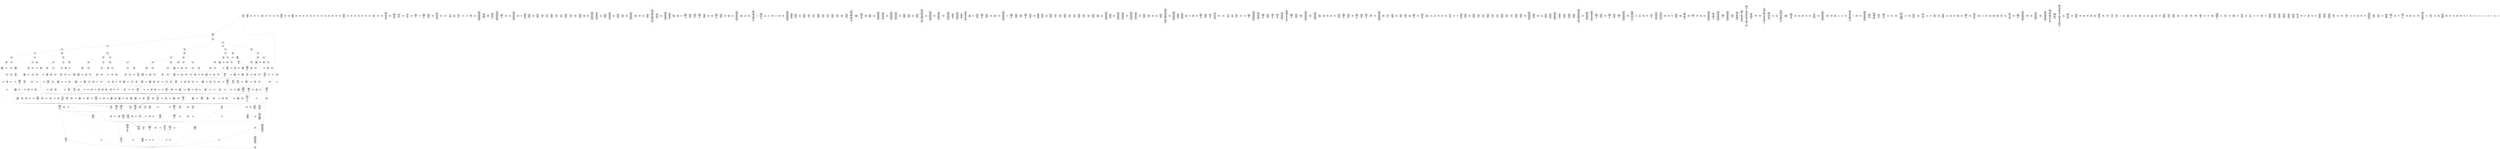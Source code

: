 /* Generated by GvGen v.1.0 (https://www.github.com/stricaud/gvgen) */

digraph G {
compound=true;
   node1 [label="[anywhere]"];
   node2 [label="# 0x0
PUSHX Data
PUSHX Data
MSTORE
PUSHX LogicData
CALLDATASIZE
LT
PUSHX Data
JUMPI
"];
   node3 [label="# 0xd
PUSHX Data
CALLDATALOAD
PUSHX BitData
SHR
PUSHX LogicData
GT
PUSHX Data
JUMPI
"];
   node4 [label="# 0x1e
PUSHX LogicData
GT
PUSHX Data
JUMPI
"];
   node5 [label="# 0x29
PUSHX LogicData
GT
PUSHX Data
JUMPI
"];
   node6 [label="# 0x34
PUSHX LogicData
GT
PUSHX Data
JUMPI
"];
   node7 [label="# 0x3f
PUSHX LogicData
EQ
PUSHX Data
JUMPI
"];
   node8 [label="# 0x4a
PUSHX LogicData
EQ
PUSHX Data
JUMPI
"];
   node9 [label="# 0x55
PUSHX LogicData
EQ
PUSHX Data
JUMPI
"];
   node10 [label="# 0x60
PUSHX LogicData
EQ
PUSHX Data
JUMPI
"];
   node11 [label="# 0x6b
PUSHX LogicData
EQ
PUSHX Data
JUMPI
"];
   node12 [label="# 0x76
PUSHX Data
REVERT
"];
   node13 [label="# 0x7a
JUMPDEST
PUSHX LogicData
EQ
PUSHX Data
JUMPI
"];
   node14 [label="# 0x86
PUSHX LogicData
EQ
PUSHX Data
JUMPI
"];
   node15 [label="# 0x91
PUSHX LogicData
EQ
PUSHX Data
JUMPI
"];
   node16 [label="# 0x9c
PUSHX LogicData
EQ
PUSHX Data
JUMPI
"];
   node17 [label="# 0xa7
PUSHX Data
REVERT
"];
   node18 [label="# 0xab
JUMPDEST
PUSHX LogicData
GT
PUSHX Data
JUMPI
"];
   node19 [label="# 0xb7
PUSHX LogicData
EQ
PUSHX Data
JUMPI
"];
   node20 [label="# 0xc2
PUSHX LogicData
EQ
PUSHX Data
JUMPI
"];
   node21 [label="# 0xcd
PUSHX LogicData
EQ
PUSHX Data
JUMPI
"];
   node22 [label="# 0xd8
PUSHX LogicData
EQ
PUSHX Data
JUMPI
"];
   node23 [label="# 0xe3
PUSHX Data
REVERT
"];
   node24 [label="# 0xe7
JUMPDEST
PUSHX LogicData
EQ
PUSHX Data
JUMPI
"];
   node25 [label="# 0xf3
PUSHX LogicData
EQ
PUSHX Data
JUMPI
"];
   node26 [label="# 0xfe
PUSHX LogicData
EQ
PUSHX Data
JUMPI
"];
   node27 [label="# 0x109
PUSHX LogicData
EQ
PUSHX Data
JUMPI
"];
   node28 [label="# 0x114
PUSHX Data
REVERT
"];
   node29 [label="# 0x118
JUMPDEST
PUSHX LogicData
GT
PUSHX Data
JUMPI
"];
   node30 [label="# 0x124
PUSHX LogicData
GT
PUSHX Data
JUMPI
"];
   node31 [label="# 0x12f
PUSHX LogicData
EQ
PUSHX Data
JUMPI
"];
   node32 [label="# 0x13a
PUSHX LogicData
EQ
PUSHX Data
JUMPI
"];
   node33 [label="# 0x145
PUSHX LogicData
EQ
PUSHX Data
JUMPI
"];
   node34 [label="# 0x150
PUSHX LogicData
EQ
PUSHX Data
JUMPI
"];
   node35 [label="# 0x15b
PUSHX Data
REVERT
"];
   node36 [label="# 0x15f
JUMPDEST
PUSHX LogicData
EQ
PUSHX Data
JUMPI
"];
   node37 [label="# 0x16b
PUSHX LogicData
EQ
PUSHX Data
JUMPI
"];
   node38 [label="# 0x176
PUSHX LogicData
EQ
PUSHX Data
JUMPI
"];
   node39 [label="# 0x181
PUSHX LogicData
EQ
PUSHX Data
JUMPI
"];
   node40 [label="# 0x18c
PUSHX Data
REVERT
"];
   node41 [label="# 0x190
JUMPDEST
PUSHX LogicData
GT
PUSHX Data
JUMPI
"];
   node42 [label="# 0x19c
PUSHX LogicData
EQ
PUSHX Data
JUMPI
"];
   node43 [label="# 0x1a7
PUSHX LogicData
EQ
PUSHX Data
JUMPI
"];
   node44 [label="# 0x1b2
PUSHX LogicData
EQ
PUSHX Data
JUMPI
"];
   node45 [label="# 0x1bd
PUSHX LogicData
EQ
PUSHX Data
JUMPI
"];
   node46 [label="# 0x1c8
PUSHX Data
REVERT
"];
   node47 [label="# 0x1cc
JUMPDEST
PUSHX LogicData
EQ
PUSHX Data
JUMPI
"];
   node48 [label="# 0x1d8
PUSHX LogicData
EQ
PUSHX Data
JUMPI
"];
   node49 [label="# 0x1e3
PUSHX LogicData
EQ
PUSHX Data
JUMPI
"];
   node50 [label="# 0x1ee
PUSHX LogicData
EQ
PUSHX Data
JUMPI
"];
   node51 [label="# 0x1f9
PUSHX Data
REVERT
"];
   node52 [label="# 0x1fd
JUMPDEST
PUSHX LogicData
GT
PUSHX Data
JUMPI
"];
   node53 [label="# 0x209
PUSHX LogicData
GT
PUSHX Data
JUMPI
"];
   node54 [label="# 0x214
PUSHX LogicData
GT
PUSHX Data
JUMPI
"];
   node55 [label="# 0x21f
PUSHX LogicData
EQ
PUSHX Data
JUMPI
"];
   node56 [label="# 0x22a
PUSHX LogicData
EQ
PUSHX Data
JUMPI
"];
   node57 [label="# 0x235
PUSHX LogicData
EQ
PUSHX Data
JUMPI
"];
   node58 [label="# 0x240
PUSHX LogicData
EQ
PUSHX Data
JUMPI
"];
   node59 [label="# 0x24b
PUSHX Data
REVERT
"];
   node60 [label="# 0x24f
JUMPDEST
PUSHX LogicData
EQ
PUSHX Data
JUMPI
"];
   node61 [label="# 0x25b
PUSHX LogicData
EQ
PUSHX Data
JUMPI
"];
   node62 [label="# 0x266
PUSHX LogicData
EQ
PUSHX Data
JUMPI
"];
   node63 [label="# 0x271
PUSHX LogicData
EQ
PUSHX Data
JUMPI
"];
   node64 [label="# 0x27c
PUSHX Data
REVERT
"];
   node65 [label="# 0x280
JUMPDEST
PUSHX LogicData
GT
PUSHX Data
JUMPI
"];
   node66 [label="# 0x28c
PUSHX LogicData
EQ
PUSHX Data
JUMPI
"];
   node67 [label="# 0x297
PUSHX LogicData
EQ
PUSHX Data
JUMPI
"];
   node68 [label="# 0x2a2
PUSHX LogicData
EQ
PUSHX Data
JUMPI
"];
   node69 [label="# 0x2ad
PUSHX LogicData
EQ
PUSHX Data
JUMPI
"];
   node70 [label="# 0x2b8
PUSHX Data
REVERT
"];
   node71 [label="# 0x2bc
JUMPDEST
PUSHX LogicData
EQ
PUSHX Data
JUMPI
"];
   node72 [label="# 0x2c8
PUSHX LogicData
EQ
PUSHX Data
JUMPI
"];
   node73 [label="# 0x2d3
PUSHX LogicData
EQ
PUSHX Data
JUMPI
"];
   node74 [label="# 0x2de
PUSHX LogicData
EQ
PUSHX Data
JUMPI
"];
   node75 [label="# 0x2e9
PUSHX Data
REVERT
"];
   node76 [label="# 0x2ed
JUMPDEST
PUSHX LogicData
GT
PUSHX Data
JUMPI
"];
   node77 [label="# 0x2f9
PUSHX LogicData
GT
PUSHX Data
JUMPI
"];
   node78 [label="# 0x304
PUSHX LogicData
EQ
PUSHX Data
JUMPI
"];
   node79 [label="# 0x30f
PUSHX LogicData
EQ
PUSHX Data
JUMPI
"];
   node80 [label="# 0x31a
PUSHX LogicData
EQ
PUSHX Data
JUMPI
"];
   node81 [label="# 0x325
PUSHX LogicData
EQ
PUSHX Data
JUMPI
"];
   node82 [label="# 0x330
PUSHX Data
REVERT
"];
   node83 [label="# 0x334
JUMPDEST
PUSHX LogicData
EQ
PUSHX Data
JUMPI
"];
   node84 [label="# 0x340
PUSHX LogicData
EQ
PUSHX Data
JUMPI
"];
   node85 [label="# 0x34b
PUSHX LogicData
EQ
PUSHX Data
JUMPI
"];
   node86 [label="# 0x356
PUSHX LogicData
EQ
PUSHX Data
JUMPI
"];
   node87 [label="# 0x361
PUSHX Data
REVERT
"];
   node88 [label="# 0x365
JUMPDEST
PUSHX LogicData
GT
PUSHX Data
JUMPI
"];
   node89 [label="# 0x371
PUSHX LogicData
EQ
PUSHX Data
JUMPI
"];
   node90 [label="# 0x37c
PUSHX LogicData
EQ
PUSHX Data
JUMPI
"];
   node91 [label="# 0x387
PUSHX LogicData
EQ
PUSHX Data
JUMPI
"];
   node92 [label="# 0x392
PUSHX LogicData
EQ
PUSHX Data
JUMPI
"];
   node93 [label="# 0x39d
PUSHX Data
REVERT
"];
   node94 [label="# 0x3a1
JUMPDEST
PUSHX LogicData
EQ
PUSHX Data
JUMPI
"];
   node95 [label="# 0x3ac
PUSHX LogicData
EQ
PUSHX Data
JUMPI
"];
   node96 [label="# 0x3b7
PUSHX LogicData
EQ
PUSHX Data
JUMPI
"];
   node97 [label="# 0x3c2
PUSHX LogicData
EQ
PUSHX Data
JUMPI
"];
   node98 [label="# 0x3cd
JUMPDEST
PUSHX Data
REVERT
"];
   node99 [label="# 0x3d2
JUMPDEST
CALLVALUE
ISZERO
PUSHX Data
JUMPI
"];
   node100 [label="# 0x3da
PUSHX Data
REVERT
"];
   node101 [label="# 0x3de
JUMPDEST
PUSHX Data
PUSHX Data
CALLDATASIZE
PUSHX Data
PUSHX Data
JUMP
"];
   node102 [label="# 0x3ed
JUMPDEST
PUSHX Data
PUSHX Data
MSTORE
PUSHX Data
MSTORE
PUSHX Data
SHA3
SLOAD
JUMP
"];
   node103 [label="# 0x3ff
JUMPDEST
PUSHX MemData
MLOAD
MSTORE
PUSHX ArithData
ADD
"];
   node104 [label="# 0x409
JUMPDEST
PUSHX MemData
MLOAD
SUB
RETURN
"];
   node105 [label="# 0x412
JUMPDEST
CALLVALUE
ISZERO
PUSHX Data
JUMPI
"];
   node106 [label="# 0x41a
PUSHX Data
REVERT
"];
   node107 [label="# 0x41e
JUMPDEST
PUSHX Data
PUSHX Data
CALLDATASIZE
PUSHX Data
PUSHX Data
JUMP
"];
   node108 [label="# 0x42d
JUMPDEST
PUSHX Data
JUMP
"];
   node109 [label="# 0x432
JUMPDEST
PUSHX MemData
MLOAD
ISZERO
ISZERO
MSTORE
PUSHX ArithData
ADD
PUSHX Data
JUMP
"];
   node110 [label="# 0x442
JUMPDEST
CALLVALUE
ISZERO
PUSHX Data
JUMPI
"];
   node111 [label="# 0x44a
PUSHX Data
REVERT
"];
   node112 [label="# 0x44e
JUMPDEST
PUSHX Data
PUSHX StorData
SLOAD
JUMP
"];
   node113 [label="# 0x458
JUMPDEST
CALLVALUE
ISZERO
PUSHX Data
JUMPI
"];
   node114 [label="# 0x460
PUSHX Data
REVERT
"];
   node115 [label="# 0x464
JUMPDEST
PUSHX Data
PUSHX Data
CALLDATASIZE
PUSHX Data
PUSHX Data
JUMP
"];
   node116 [label="# 0x473
JUMPDEST
PUSHX Data
JUMP
"];
   node117 [label="# 0x478
JUMPDEST
STOP
"];
   node118 [label="# 0x47a
JUMPDEST
CALLVALUE
ISZERO
PUSHX Data
JUMPI
"];
   node119 [label="# 0x482
PUSHX Data
REVERT
"];
   node120 [label="# 0x486
JUMPDEST
PUSHX Data
PUSHX Data
JUMP
"];
   node121 [label="# 0x48f
JUMPDEST
PUSHX MemData
MLOAD
PUSHX Data
PUSHX Data
JUMP
"];
   node122 [label="# 0x49c
JUMPDEST
CALLVALUE
ISZERO
PUSHX Data
JUMPI
"];
   node123 [label="# 0x4a4
PUSHX Data
REVERT
"];
   node124 [label="# 0x4a8
JUMPDEST
PUSHX StorData
SLOAD
PUSHX ArithData
PUSHX BitData
PUSHX BitData
SHL
SUB
AND
"];
   node125 [label="# 0x4b6
JUMPDEST
PUSHX MemData
MLOAD
PUSHX ArithData
PUSHX BitData
PUSHX BitData
SHL
SUB
AND
MSTORE
PUSHX ArithData
ADD
PUSHX Data
JUMP
"];
   node126 [label="# 0x4ce
JUMPDEST
CALLVALUE
ISZERO
PUSHX Data
JUMPI
"];
   node127 [label="# 0x4d6
PUSHX Data
REVERT
"];
   node128 [label="# 0x4da
JUMPDEST
PUSHX Data
PUSHX Data
CALLDATASIZE
PUSHX Data
PUSHX Data
JUMP
"];
   node129 [label="# 0x4e9
JUMPDEST
PUSHX Data
JUMP
"];
   node130 [label="# 0x4ee
JUMPDEST
CALLVALUE
ISZERO
PUSHX Data
JUMPI
"];
   node131 [label="# 0x4f6
PUSHX Data
REVERT
"];
   node132 [label="# 0x4fa
JUMPDEST
PUSHX Data
PUSHX Data
CALLDATASIZE
PUSHX Data
PUSHX Data
JUMP
"];
   node133 [label="# 0x509
JUMPDEST
PUSHX Data
JUMP
"];
   node134 [label="# 0x50e
JUMPDEST
PUSHX Data
PUSHX Data
CALLDATASIZE
PUSHX Data
PUSHX Data
JUMP
"];
   node135 [label="# 0x51c
JUMPDEST
PUSHX Data
JUMP
"];
   node136 [label="# 0x521
JUMPDEST
CALLVALUE
ISZERO
PUSHX Data
JUMPI
"];
   node137 [label="# 0x529
PUSHX Data
REVERT
"];
   node138 [label="# 0x52d
JUMPDEST
PUSHX Data
PUSHX Data
CALLDATASIZE
PUSHX Data
PUSHX Data
JUMP
"];
   node139 [label="# 0x53c
JUMPDEST
PUSHX Data
JUMP
"];
   node140 [label="# 0x541
JUMPDEST
CALLVALUE
ISZERO
PUSHX Data
JUMPI
"];
   node141 [label="# 0x549
PUSHX Data
REVERT
"];
   node142 [label="# 0x54d
JUMPDEST
PUSHX StorData
SLOAD
PUSHX Data
PUSHX Data
DIV
PUSHX BitData
AND
JUMP
"];
   node143 [label="# 0x562
JUMPDEST
PUSHX MemData
MLOAD
PUSHX BitData
AND
MSTORE
PUSHX ArithData
ADD
PUSHX Data
JUMP
"];
   node144 [label="# 0x574
JUMPDEST
CALLVALUE
ISZERO
PUSHX Data
JUMPI
"];
   node145 [label="# 0x57c
PUSHX Data
REVERT
"];
   node146 [label="# 0x580
JUMPDEST
PUSHX StorData
SLOAD
PUSHX Data
JUMP
"];
   node147 [label="# 0x589
JUMPDEST
CALLVALUE
ISZERO
PUSHX Data
JUMPI
"];
   node148 [label="# 0x591
PUSHX Data
REVERT
"];
   node149 [label="# 0x595
JUMPDEST
PUSHX Data
PUSHX Data
CALLDATASIZE
PUSHX Data
PUSHX Data
JUMP
"];
   node150 [label="# 0x5a4
JUMPDEST
PUSHX Data
PUSHX Data
MSTORE
PUSHX Data
MSTORE
PUSHX Data
SHA3
SLOAD
PUSHX BitData
AND
JUMP
"];
   node151 [label="# 0x5b9
JUMPDEST
CALLVALUE
ISZERO
PUSHX Data
JUMPI
"];
   node152 [label="# 0x5c1
PUSHX Data
REVERT
"];
   node153 [label="# 0x5c5
JUMPDEST
PUSHX Data
PUSHX Data
CALLDATASIZE
PUSHX Data
PUSHX Data
JUMP
"];
   node154 [label="# 0x5d4
JUMPDEST
PUSHX Data
JUMP
"];
   node155 [label="# 0x5d9
JUMPDEST
CALLVALUE
ISZERO
PUSHX Data
JUMPI
"];
   node156 [label="# 0x5e1
PUSHX Data
REVERT
"];
   node157 [label="# 0x5e5
JUMPDEST
PUSHX Data
PUSHX StorData
SLOAD
JUMP
"];
   node158 [label="# 0x5ef
JUMPDEST
CALLVALUE
ISZERO
PUSHX Data
JUMPI
"];
   node159 [label="# 0x5f7
PUSHX Data
REVERT
"];
   node160 [label="# 0x5fb
JUMPDEST
PUSHX Data
PUSHX StorData
SLOAD
JUMP
"];
   node161 [label="# 0x605
JUMPDEST
CALLVALUE
ISZERO
PUSHX Data
JUMPI
"];
   node162 [label="# 0x60d
PUSHX Data
REVERT
"];
   node163 [label="# 0x611
JUMPDEST
PUSHX Data
PUSHX Data
CALLDATASIZE
PUSHX Data
PUSHX Data
JUMP
"];
   node164 [label="# 0x620
JUMPDEST
PUSHX Data
JUMP
"];
   node165 [label="# 0x625
JUMPDEST
CALLVALUE
ISZERO
PUSHX Data
JUMPI
"];
   node166 [label="# 0x62d
PUSHX Data
REVERT
"];
   node167 [label="# 0x631
JUMPDEST
PUSHX Data
PUSHX Data
CALLDATASIZE
PUSHX Data
PUSHX Data
JUMP
"];
   node168 [label="# 0x640
JUMPDEST
PUSHX Data
PUSHX Data
MSTORE
PUSHX Data
MSTORE
PUSHX Data
SHA3
SLOAD
JUMP
"];
   node169 [label="# 0x652
JUMPDEST
CALLVALUE
ISZERO
PUSHX Data
JUMPI
"];
   node170 [label="# 0x65a
PUSHX Data
REVERT
"];
   node171 [label="# 0x65e
JUMPDEST
PUSHX Data
PUSHX Data
CALLDATASIZE
PUSHX Data
PUSHX Data
JUMP
"];
   node172 [label="# 0x66d
JUMPDEST
PUSHX Data
JUMP
"];
   node173 [label="# 0x672
JUMPDEST
CALLVALUE
ISZERO
PUSHX Data
JUMPI
"];
   node174 [label="# 0x67a
PUSHX Data
REVERT
"];
   node175 [label="# 0x67e
JUMPDEST
PUSHX Data
PUSHX StorData
SLOAD
JUMP
"];
   node176 [label="# 0x688
JUMPDEST
CALLVALUE
ISZERO
PUSHX Data
JUMPI
"];
   node177 [label="# 0x690
PUSHX Data
REVERT
"];
   node178 [label="# 0x694
JUMPDEST
PUSHX Data
PUSHX Data
CALLDATASIZE
PUSHX Data
PUSHX Data
JUMP
"];
   node179 [label="# 0x6a3
JUMPDEST
PUSHX Data
JUMP
"];
   node180 [label="# 0x6a8
JUMPDEST
CALLVALUE
ISZERO
PUSHX Data
JUMPI
"];
   node181 [label="# 0x6b0
PUSHX Data
REVERT
"];
   node182 [label="# 0x6b4
JUMPDEST
PUSHX Data
PUSHX Data
CALLDATASIZE
PUSHX Data
PUSHX Data
JUMP
"];
   node183 [label="# 0x6c3
JUMPDEST
PUSHX Data
JUMP
"];
   node184 [label="# 0x6c8
JUMPDEST
CALLVALUE
ISZERO
PUSHX Data
JUMPI
"];
   node185 [label="# 0x6d0
PUSHX Data
REVERT
"];
   node186 [label="# 0x6d4
JUMPDEST
PUSHX StorData
SLOAD
PUSHX Data
PUSHX BitData
PUSHX BitData
SHL
DIV
PUSHX BitData
AND
JUMP
"];
   node187 [label="# 0x6e9
JUMPDEST
CALLVALUE
ISZERO
PUSHX Data
JUMPI
"];
   node188 [label="# 0x6f1
PUSHX Data
REVERT
"];
   node189 [label="# 0x6f5
JUMPDEST
PUSHX Data
PUSHX Data
JUMP
"];
   node190 [label="# 0x6fe
JUMPDEST
CALLVALUE
ISZERO
PUSHX Data
JUMPI
"];
   node191 [label="# 0x706
PUSHX Data
REVERT
"];
   node192 [label="# 0x70a
JUMPDEST
PUSHX Data
PUSHX Data
CALLDATASIZE
PUSHX Data
PUSHX Data
JUMP
"];
   node193 [label="# 0x719
JUMPDEST
PUSHX Data
JUMP
"];
   node194 [label="# 0x71e
JUMPDEST
CALLVALUE
ISZERO
PUSHX Data
JUMPI
"];
   node195 [label="# 0x726
PUSHX Data
REVERT
"];
   node196 [label="# 0x72a
JUMPDEST
PUSHX Data
PUSHX Data
CALLDATASIZE
PUSHX Data
PUSHX Data
JUMP
"];
   node197 [label="# 0x739
JUMPDEST
PUSHX Data
JUMP
"];
   node198 [label="# 0x73e
JUMPDEST
CALLVALUE
ISZERO
PUSHX Data
JUMPI
"];
   node199 [label="# 0x746
PUSHX Data
REVERT
"];
   node200 [label="# 0x74a
JUMPDEST
PUSHX Data
PUSHX Data
CALLDATASIZE
PUSHX Data
PUSHX Data
JUMP
"];
   node201 [label="# 0x759
JUMPDEST
PUSHX Data
JUMP
"];
   node202 [label="# 0x75e
JUMPDEST
CALLVALUE
ISZERO
PUSHX Data
JUMPI
"];
   node203 [label="# 0x766
PUSHX Data
REVERT
"];
   node204 [label="# 0x76a
JUMPDEST
PUSHX Data
PUSHX Data
JUMP
"];
   node205 [label="# 0x773
JUMPDEST
CALLVALUE
ISZERO
PUSHX Data
JUMPI
"];
   node206 [label="# 0x77b
PUSHX Data
REVERT
"];
   node207 [label="# 0x77f
JUMPDEST
PUSHX Data
PUSHX Data
CALLDATASIZE
PUSHX Data
PUSHX Data
JUMP
"];
   node208 [label="# 0x78e
JUMPDEST
PUSHX Data
JUMP
"];
   node209 [label="# 0x793
JUMPDEST
CALLVALUE
ISZERO
PUSHX Data
JUMPI
"];
   node210 [label="# 0x79b
PUSHX Data
REVERT
"];
   node211 [label="# 0x79f
JUMPDEST
PUSHX Data
PUSHX Data
CALLDATASIZE
PUSHX Data
PUSHX Data
JUMP
"];
   node212 [label="# 0x7ae
JUMPDEST
PUSHX Data
JUMP
"];
   node213 [label="# 0x7b3
JUMPDEST
CALLVALUE
ISZERO
PUSHX Data
JUMPI
"];
   node214 [label="# 0x7bb
PUSHX Data
REVERT
"];
   node215 [label="# 0x7bf
JUMPDEST
PUSHX StorData
SLOAD
PUSHX Data
PUSHX Data
DIV
PUSHX BitData
AND
JUMP
"];
   node216 [label="# 0x7d2
JUMPDEST
CALLVALUE
ISZERO
PUSHX Data
JUMPI
"];
   node217 [label="# 0x7da
PUSHX Data
REVERT
"];
   node218 [label="# 0x7de
JUMPDEST
PUSHX Data
PUSHX Data
CALLDATASIZE
PUSHX Data
PUSHX Data
JUMP
"];
   node219 [label="# 0x7ed
JUMPDEST
PUSHX Data
JUMP
"];
   node220 [label="# 0x7f2
JUMPDEST
CALLVALUE
ISZERO
PUSHX Data
JUMPI
"];
   node221 [label="# 0x7fa
PUSHX Data
REVERT
"];
   node222 [label="# 0x7fe
JUMPDEST
PUSHX Data
PUSHX Data
CALLDATASIZE
PUSHX Data
PUSHX Data
JUMP
"];
   node223 [label="# 0x80d
JUMPDEST
PUSHX Data
JUMP
"];
   node224 [label="# 0x812
JUMPDEST
CALLVALUE
ISZERO
PUSHX Data
JUMPI
"];
   node225 [label="# 0x81a
PUSHX Data
REVERT
"];
   node226 [label="# 0x81e
JUMPDEST
PUSHX Data
PUSHX Data
CALLDATASIZE
PUSHX Data
PUSHX Data
JUMP
"];
   node227 [label="# 0x82d
JUMPDEST
PUSHX Data
JUMP
"];
   node228 [label="# 0x832
JUMPDEST
CALLVALUE
ISZERO
PUSHX Data
JUMPI
"];
   node229 [label="# 0x83a
PUSHX Data
REVERT
"];
   node230 [label="# 0x83e
JUMPDEST
PUSHX Data
PUSHX Data
JUMP
"];
   node231 [label="# 0x847
JUMPDEST
CALLVALUE
ISZERO
PUSHX Data
JUMPI
"];
   node232 [label="# 0x84f
PUSHX Data
REVERT
"];
   node233 [label="# 0x853
JUMPDEST
PUSHX Data
PUSHX Data
CALLDATASIZE
PUSHX Data
PUSHX Data
JUMP
"];
   node234 [label="# 0x862
JUMPDEST
PUSHX Data
JUMP
"];
   node235 [label="# 0x867
JUMPDEST
CALLVALUE
ISZERO
PUSHX Data
JUMPI
"];
   node236 [label="# 0x86f
PUSHX Data
REVERT
"];
   node237 [label="# 0x873
JUMPDEST
PUSHX Data
PUSHX Data
JUMP
"];
   node238 [label="# 0x87c
JUMPDEST
CALLVALUE
ISZERO
PUSHX Data
JUMPI
"];
   node239 [label="# 0x884
PUSHX Data
REVERT
"];
   node240 [label="# 0x888
JUMPDEST
PUSHX Data
PUSHX Data
CALLDATASIZE
PUSHX Data
PUSHX Data
JUMP
"];
   node241 [label="# 0x897
JUMPDEST
PUSHX Data
JUMP
"];
   node242 [label="# 0x89c
JUMPDEST
CALLVALUE
ISZERO
PUSHX Data
JUMPI
"];
   node243 [label="# 0x8a4
PUSHX Data
REVERT
"];
   node244 [label="# 0x8a8
JUMPDEST
PUSHX Data
PUSHX Data
JUMP
"];
   node245 [label="# 0x8b1
JUMPDEST
CALLVALUE
ISZERO
PUSHX Data
JUMPI
"];
   node246 [label="# 0x8b9
PUSHX Data
REVERT
"];
   node247 [label="# 0x8bd
JUMPDEST
PUSHX StorData
SLOAD
PUSHX ArithData
PUSHX BitData
PUSHX BitData
SHL
SUB
AND
PUSHX Data
JUMP
"];
   node248 [label="# 0x8cf
JUMPDEST
CALLVALUE
ISZERO
PUSHX Data
JUMPI
"];
   node249 [label="# 0x8d7
PUSHX Data
REVERT
"];
   node250 [label="# 0x8db
JUMPDEST
PUSHX Data
PUSHX Data
CALLDATASIZE
PUSHX Data
PUSHX Data
JUMP
"];
   node251 [label="# 0x8ea
JUMPDEST
PUSHX Data
PUSHX Data
MSTORE
PUSHX Data
MSTORE
PUSHX Data
SHA3
SLOAD
PUSHX BitData
AND
JUMP
"];
   node252 [label="# 0x8ff
JUMPDEST
CALLVALUE
ISZERO
PUSHX Data
JUMPI
"];
   node253 [label="# 0x907
PUSHX Data
REVERT
"];
   node254 [label="# 0x90b
JUMPDEST
PUSHX Data
PUSHX Data
JUMP
"];
   node255 [label="# 0x914
JUMPDEST
CALLVALUE
ISZERO
PUSHX Data
JUMPI
"];
   node256 [label="# 0x91c
PUSHX Data
REVERT
"];
   node257 [label="# 0x920
JUMPDEST
PUSHX Data
PUSHX Data
JUMP
"];
   node258 [label="# 0x92f
JUMPDEST
CALLVALUE
ISZERO
PUSHX Data
JUMPI
"];
   node259 [label="# 0x937
PUSHX Data
REVERT
"];
   node260 [label="# 0x93b
JUMPDEST
PUSHX Data
PUSHX Data
CALLDATASIZE
PUSHX Data
PUSHX Data
JUMP
"];
   node261 [label="# 0x94a
JUMPDEST
PUSHX Data
JUMP
"];
   node262 [label="# 0x94f
JUMPDEST
CALLVALUE
ISZERO
PUSHX Data
JUMPI
"];
   node263 [label="# 0x957
PUSHX Data
REVERT
"];
   node264 [label="# 0x95b
JUMPDEST
PUSHX StorData
SLOAD
PUSHX Data
PUSHX Data
DIV
PUSHX BitData
AND
JUMP
"];
   node265 [label="# 0x96e
JUMPDEST
CALLVALUE
ISZERO
PUSHX Data
JUMPI
"];
   node266 [label="# 0x976
PUSHX Data
REVERT
"];
   node267 [label="# 0x97a
JUMPDEST
PUSHX Data
PUSHX Data
CALLDATASIZE
PUSHX Data
PUSHX Data
JUMP
"];
   node268 [label="# 0x989
JUMPDEST
PUSHX Data
JUMP
"];
   node269 [label="# 0x98e
JUMPDEST
CALLVALUE
ISZERO
PUSHX Data
JUMPI
"];
   node270 [label="# 0x996
PUSHX Data
REVERT
"];
   node271 [label="# 0x99a
JUMPDEST
PUSHX StorData
SLOAD
PUSHX Data
PUSHX Data
DIV
PUSHX BitData
AND
JUMP
"];
   node272 [label="# 0x9ae
JUMPDEST
CALLVALUE
ISZERO
PUSHX Data
JUMPI
"];
   node273 [label="# 0x9b6
PUSHX Data
REVERT
"];
   node274 [label="# 0x9ba
JUMPDEST
PUSHX Data
PUSHX Data
CALLDATASIZE
PUSHX Data
PUSHX Data
JUMP
"];
   node275 [label="# 0x9c9
JUMPDEST
PUSHX Data
JUMP
"];
   node276 [label="# 0x9ce
JUMPDEST
CALLVALUE
ISZERO
PUSHX Data
JUMPI
"];
   node277 [label="# 0x9d6
PUSHX Data
REVERT
"];
   node278 [label="# 0x9da
JUMPDEST
PUSHX Data
PUSHX StorData
SLOAD
JUMP
"];
   node279 [label="# 0x9e4
JUMPDEST
CALLVALUE
ISZERO
PUSHX Data
JUMPI
"];
   node280 [label="# 0x9ec
PUSHX Data
REVERT
"];
   node281 [label="# 0x9f0
JUMPDEST
PUSHX Data
PUSHX Data
CALLDATASIZE
PUSHX Data
PUSHX Data
JUMP
"];
   node282 [label="# 0x9ff
JUMPDEST
PUSHX Data
JUMP
"];
   node283 [label="# 0xa04
JUMPDEST
CALLVALUE
ISZERO
PUSHX Data
JUMPI
"];
   node284 [label="# 0xa0c
PUSHX Data
REVERT
"];
   node285 [label="# 0xa10
JUMPDEST
PUSHX Data
PUSHX Data
CALLDATASIZE
PUSHX Data
PUSHX Data
JUMP
"];
   node286 [label="# 0xa1f
JUMPDEST
PUSHX Data
JUMP
"];
   node287 [label="# 0xa24
JUMPDEST
CALLVALUE
ISZERO
PUSHX Data
JUMPI
"];
   node288 [label="# 0xa2c
PUSHX Data
REVERT
"];
   node289 [label="# 0xa30
JUMPDEST
PUSHX StorData
SLOAD
PUSHX Data
PUSHX BitData
AND
JUMP
"];
   node290 [label="# 0xa3e
JUMPDEST
CALLVALUE
ISZERO
PUSHX Data
JUMPI
"];
   node291 [label="# 0xa46
PUSHX Data
REVERT
"];
   node292 [label="# 0xa4a
JUMPDEST
PUSHX Data
PUSHX Data
CALLDATASIZE
PUSHX Data
PUSHX Data
JUMP
"];
   node293 [label="# 0xa59
JUMPDEST
PUSHX Data
JUMP
"];
   node294 [label="# 0xa5e
JUMPDEST
CALLVALUE
ISZERO
PUSHX Data
JUMPI
"];
   node295 [label="# 0xa66
PUSHX Data
REVERT
"];
   node296 [label="# 0xa6a
JUMPDEST
PUSHX StorData
SLOAD
PUSHX Data
PUSHX Data
DIV
PUSHX BitData
AND
JUMP
"];
   node297 [label="# 0xa7e
JUMPDEST
CALLVALUE
ISZERO
PUSHX Data
JUMPI
"];
   node298 [label="# 0xa86
PUSHX Data
REVERT
"];
   node299 [label="# 0xa8a
JUMPDEST
PUSHX Data
PUSHX Data
JUMP
"];
   node300 [label="# 0xa93
JUMPDEST
CALLVALUE
ISZERO
PUSHX Data
JUMPI
"];
   node301 [label="# 0xa9b
PUSHX Data
REVERT
"];
   node302 [label="# 0xa9f
JUMPDEST
PUSHX Data
PUSHX StorData
SLOAD
JUMP
"];
   node303 [label="# 0xaa9
JUMPDEST
CALLVALUE
ISZERO
PUSHX Data
JUMPI
"];
   node304 [label="# 0xab1
PUSHX Data
REVERT
"];
   node305 [label="# 0xab5
JUMPDEST
PUSHX Data
PUSHX Data
CALLDATASIZE
PUSHX Data
PUSHX Data
JUMP
"];
   node306 [label="# 0xac4
JUMPDEST
PUSHX Data
JUMP
"];
   node307 [label="# 0xac9
JUMPDEST
PUSHX MemData
MLOAD
PUSHX Data
PUSHX Data
JUMP
"];
   node308 [label="# 0xad6
JUMPDEST
PUSHX Data
PUSHX Data
CALLDATASIZE
PUSHX Data
PUSHX Data
JUMP
"];
   node309 [label="# 0xae4
JUMPDEST
PUSHX Data
JUMP
"];
   node310 [label="# 0xae9
JUMPDEST
CALLVALUE
ISZERO
PUSHX Data
JUMPI
"];
   node311 [label="# 0xaf1
PUSHX Data
REVERT
"];
   node312 [label="# 0xaf5
JUMPDEST
PUSHX Data
PUSHX StorData
SLOAD
JUMP
"];
   node313 [label="# 0xaff
JUMPDEST
CALLVALUE
ISZERO
PUSHX Data
JUMPI
"];
   node314 [label="# 0xb07
PUSHX Data
REVERT
"];
   node315 [label="# 0xb0b
JUMPDEST
PUSHX Data
PUSHX Data
CALLDATASIZE
PUSHX Data
PUSHX Data
JUMP
"];
   node316 [label="# 0xb1a
JUMPDEST
PUSHX Data
JUMP
"];
   node317 [label="# 0xb1f
JUMPDEST
CALLVALUE
ISZERO
PUSHX Data
JUMPI
"];
   node318 [label="# 0xb27
PUSHX Data
REVERT
"];
   node319 [label="# 0xb2b
JUMPDEST
PUSHX StorData
SLOAD
PUSHX Data
PUSHX BitData
AND
JUMP
"];
   node320 [label="# 0xb39
JUMPDEST
CALLVALUE
ISZERO
PUSHX Data
JUMPI
"];
   node321 [label="# 0xb41
PUSHX Data
REVERT
"];
   node322 [label="# 0xb45
JUMPDEST
PUSHX Data
PUSHX Data
CALLDATASIZE
PUSHX Data
PUSHX Data
JUMP
"];
   node323 [label="# 0xb54
JUMPDEST
PUSHX ArithData
PUSHX BitData
PUSHX BitData
SHL
SUB
AND
PUSHX Data
MSTORE
PUSHX Data
PUSHX Data
MSTORE
PUSHX Data
SHA3
AND
MSTORE
MSTORE
SHA3
SLOAD
PUSHX BitData
AND
JUMP
"];
   node324 [label="# 0xb82
JUMPDEST
CALLVALUE
ISZERO
PUSHX Data
JUMPI
"];
   node325 [label="# 0xb8a
PUSHX Data
REVERT
"];
   node326 [label="# 0xb8e
JUMPDEST
PUSHX Data
PUSHX StorData
SLOAD
JUMP
"];
   node327 [label="# 0xb98
JUMPDEST
CALLVALUE
ISZERO
PUSHX Data
JUMPI
"];
   node328 [label="# 0xba0
PUSHX Data
REVERT
"];
   node329 [label="# 0xba4
JUMPDEST
PUSHX StorData
SLOAD
PUSHX Data
PUSHX ArithData
PUSHX BitData
PUSHX BitData
SHL
SUB
AND
JUMP
"];
   node330 [label="# 0xbb8
JUMPDEST
CALLVALUE
ISZERO
PUSHX Data
JUMPI
"];
   node331 [label="# 0xbc0
PUSHX Data
REVERT
"];
   node332 [label="# 0xbc4
JUMPDEST
PUSHX Data
PUSHX Data
CALLDATASIZE
PUSHX Data
PUSHX Data
JUMP
"];
   node333 [label="# 0xbd3
JUMPDEST
PUSHX Data
JUMP
"];
   node334 [label="# 0xbd8
JUMPDEST
PUSHX Data
PUSHX ArithData
PUSHX BitData
PUSHX BitData
SHL
SUB
NOT
AND
PUSHX BitData
PUSHX BitData
SHL
EQ
PUSHX Data
JUMPI
"];
   node335 [label="# 0xbf4
PUSHX ArithData
PUSHX BitData
PUSHX BitData
SHL
SUB
NOT
AND
PUSHX BitData
PUSHX BitData
SHL
EQ
"];
   node336 [label="# 0xc09
JUMPDEST
PUSHX Data
JUMPI
"];
   node337 [label="# 0xc0f
PUSHX ArithData
PUSHX BitData
PUSHX BitData
SHL
SUB
NOT
AND
PUSHX BitData
PUSHX BitData
SHL
EQ
"];
   node338 [label="# 0xc24
JUMPDEST
PUSHX Data
JUMPI
"];
   node339 [label="# 0xc2a
PUSHX BitData
PUSHX BitData
SHL
PUSHX ArithData
PUSHX BitData
PUSHX BitData
SHL
SUB
NOT
AND
EQ
"];
   node340 [label="# 0xc3f
JUMPDEST
JUMP
"];
   node341 [label="# 0xc45
JUMPDEST
PUSHX StorData
SLOAD
PUSHX ArithData
PUSHX BitData
PUSHX BitData
SHL
SUB
AND
CALLER
EQ
PUSHX Data
JUMPI
"];
   node342 [label="# 0xc58
PUSHX MemData
MLOAD
PUSHX BitData
PUSHX BitData
SHL
MSTORE
PUSHX ArithData
ADD
PUSHX Data
PUSHX Data
JUMP
"];
   node343 [label="# 0xc6f
JUMPDEST
PUSHX MemData
MLOAD
SUB
REVERT
"];
   node344 [label="# 0xc78
JUMPDEST
PUSHX Data
SSTORE
JUMP
"];
   node345 [label="# 0xc7d
JUMPDEST
PUSHX Data
PUSHX StorData
SLOAD
PUSHX Data
PUSHX Data
JUMP
"];
   node346 [label="# 0xc8c
JUMPDEST
PUSHX ArithData
ADD
PUSHX ArithData
DIV
MUL
PUSHX ArithData
ADD
PUSHX MemData
MLOAD
ADD
PUSHX Data
MSTORE
MSTORE
PUSHX ArithData
ADD
SLOAD
PUSHX Data
PUSHX Data
JUMP
"];
   node347 [label="# 0xcb8
JUMPDEST
ISZERO
PUSHX Data
JUMPI
"];
   node348 [label="# 0xcbf
PUSHX LogicData
LT
PUSHX Data
JUMPI
"];
   node349 [label="# 0xcc7
PUSHX ArithData
SLOAD
DIV
MUL
MSTORE
PUSHX ArithData
ADD
PUSHX Data
JUMP
"];
   node350 [label="# 0xcda
JUMPDEST
ADD
PUSHX Data
MSTORE
PUSHX Data
PUSHX Data
SHA3
"];
   node351 [label="# 0xce8
JUMPDEST
SLOAD
MSTORE
PUSHX ArithData
ADD
PUSHX ArithData
ADD
GT
PUSHX Data
JUMPI
"];
   node352 [label="# 0xcfc
SUB
PUSHX BitData
AND
ADD
"];
   node353 [label="# 0xd05
JUMPDEST
JUMP
"];
   node354 [label="# 0xd0f
JUMPDEST
PUSHX Data
PUSHX Data
PUSHX StorData
SLOAD
GT
JUMP
"];
   node355 [label="# 0xd1c
JUMPDEST
PUSHX Data
JUMPI
"];
   node356 [label="# 0xd21
PUSHX MemData
MLOAD
PUSHX BitData
PUSHX BitData
SHL
MSTORE
PUSHX Data
PUSHX ArithData
ADD
MSTORE
PUSHX Data
PUSHX ArithData
ADD
MSTORE
PUSHX Data
PUSHX ArithData
ADD
MSTORE
PUSHX BitData
PUSHX BitData
SHL
PUSHX ArithData
ADD
MSTORE
PUSHX ArithData
ADD
PUSHX Data
JUMP
"];
   node357 [label="# 0xd7e
JUMPDEST
PUSHX Data
MSTORE
PUSHX Data
PUSHX Data
MSTORE
PUSHX Data
SHA3
SLOAD
PUSHX ArithData
PUSHX BitData
PUSHX BitData
SHL
SUB
AND
JUMP
"];
   node358 [label="# 0xd9a
JUMPDEST
PUSHX Data
PUSHX Data
PUSHX Data
JUMP
"];
   node359 [label="# 0xda5
JUMPDEST
PUSHX ArithData
PUSHX BitData
PUSHX BitData
SHL
SUB
AND
PUSHX ArithData
PUSHX BitData
PUSHX BitData
SHL
SUB
AND
EQ
ISZERO
PUSHX Data
JUMPI
"];
   node360 [label="# 0xdc2
PUSHX MemData
MLOAD
PUSHX BitData
PUSHX BitData
SHL
MSTORE
PUSHX Data
PUSHX ArithData
ADD
MSTORE
PUSHX Data
PUSHX ArithData
ADD
MSTORE
PUSHX Data
PUSHX ArithData
ADD
MSTORE
PUSHX BitData
PUSHX BitData
SHL
PUSHX ArithData
ADD
MSTORE
PUSHX ArithData
ADD
PUSHX Data
JUMP
"];
   node361 [label="# 0xe14
JUMPDEST
CALLER
PUSHX ArithData
PUSHX BitData
PUSHX BitData
SHL
SUB
AND
EQ
PUSHX Data
JUMPI
"];
   node362 [label="# 0xe26
PUSHX Data
CALLER
PUSHX Data
JUMP
"];
   node363 [label="# 0xe30
JUMPDEST
PUSHX Data
JUMPI
"];
   node364 [label="# 0xe35
PUSHX MemData
MLOAD
PUSHX BitData
PUSHX BitData
SHL
MSTORE
PUSHX Data
PUSHX ArithData
ADD
MSTORE
PUSHX Data
PUSHX ArithData
ADD
MSTORE
PUSHX Data
PUSHX ArithData
ADD
MSTORE
PUSHX Data
PUSHX ArithData
ADD
MSTORE
PUSHX ArithData
ADD
PUSHX Data
JUMP
"];
   node365 [label="# 0xea2
JUMPDEST
PUSHX Data
PUSHX Data
JUMP
"];
   node366 [label="# 0xead
JUMPDEST
JUMP
"];
   node367 [label="# 0xeb2
JUMPDEST
CALLER
PUSHX Data
MSTORE
PUSHX Data
PUSHX Data
MSTORE
PUSHX Data
SHA3
SLOAD
PUSHX Data
TIMESTAMP
GT
PUSHX Data
JUMPI
"];
   node368 [label="# 0xecc
PUSHX MemData
MLOAD
PUSHX BitData
PUSHX BitData
SHL
MSTORE
PUSHX ArithData
ADD
PUSHX Data
PUSHX Data
JUMP
"];
   node369 [label="# 0xee3
JUMPDEST
ORIGIN
CALLER
EQ
PUSHX Data
JUMPI
"];
   node370 [label="# 0xeeb
PUSHX MemData
MLOAD
PUSHX BitData
PUSHX BitData
SHL
MSTORE
PUSHX ArithData
ADD
PUSHX Data
PUSHX Data
JUMP
"];
   node371 [label="# 0xf02
JUMPDEST
PUSHX BitData
AND
PUSHX LogicData
EQ
ISZERO
PUSHX Data
JUMPI
"];
   node372 [label="# 0xf0f
PUSHX StorData
SLOAD
PUSHX Data
DIV
PUSHX BitData
AND
PUSHX Data
JUMPI
"];
   node373 [label="# 0xf1f
PUSHX MemData
MLOAD
PUSHX BitData
PUSHX BitData
SHL
MSTORE
PUSHX ArithData
ADD
PUSHX Data
PUSHX Data
JUMP
"];
   node374 [label="# 0xf36
JUMPDEST
PUSHX BitData
AND
PUSHX LogicData
EQ
ISZERO
PUSHX Data
JUMPI
"];
   node375 [label="# 0xf43
PUSHX StorData
SLOAD
PUSHX Data
DIV
PUSHX BitData
AND
PUSHX Data
JUMPI
"];
   node376 [label="# 0xf52
PUSHX MemData
MLOAD
PUSHX BitData
PUSHX BitData
SHL
MSTORE
PUSHX ArithData
ADD
PUSHX Data
PUSHX Data
JUMP
"];
   node377 [label="# 0xf69
JUMPDEST
PUSHX BitData
AND
PUSHX LogicData
EQ
ISZERO
PUSHX Data
JUMPI
"];
   node378 [label="# 0xf76
PUSHX StorData
SLOAD
PUSHX BitData
AND
PUSHX Data
JUMPI
"];
   node379 [label="# 0xf80
PUSHX MemData
MLOAD
PUSHX BitData
PUSHX BitData
SHL
MSTORE
PUSHX ArithData
ADD
PUSHX Data
PUSHX Data
JUMP
"];
   node380 [label="# 0xf97
JUMPDEST
PUSHX Data
PUSHX Data
PUSHX Data
JUMP
"];
   node381 [label="# 0xfa8
JUMPDEST
CALLVALUE
EQ
PUSHX Data
JUMPI
"];
   node382 [label="# 0xfaf
PUSHX MemData
MLOAD
PUSHX BitData
PUSHX BitData
SHL
MSTORE
PUSHX Data
PUSHX ArithData
ADD
MSTORE
PUSHX Data
PUSHX ArithData
ADD
MSTORE
PUSHX BitData
PUSHX BitData
SHL
PUSHX ArithData
ADD
MSTORE
PUSHX ArithData
ADD
PUSHX Data
JUMP
"];
   node383 [label="# 0xfed
JUMPDEST
PUSHX StorData
SLOAD
CALLER
PUSHX Data
MSTORE
PUSHX Data
PUSHX Data
MSTORE
PUSHX Data
SHA3
SLOAD
PUSHX BitData
PUSHX BitData
SHL
DIV
PUSHX BitData
AND
PUSHX Data
PUSHX Data
JUMP
"];
   node384 [label="# 0x1017
JUMPDEST
GT
ISZERO
PUSHX Data
JUMPI
"];
   node385 [label="# 0x101e
PUSHX MemData
MLOAD
PUSHX BitData
PUSHX BitData
SHL
MSTORE
PUSHX ArithData
ADD
PUSHX Data
PUSHX Data
JUMP
"];
   node386 [label="# 0x1035
JUMPDEST
PUSHX StorData
SLOAD
CALLER
PUSHX Data
MSTORE
PUSHX Data
PUSHX Data
MSTORE
PUSHX Data
SHA3
SLOAD
PUSHX BitData
PUSHX BitData
SHL
DIV
PUSHX BitData
AND
PUSHX Data
PUSHX Data
JUMP
"];
   node387 [label="# 0x105f
JUMPDEST
GT
ISZERO
PUSHX Data
JUMPI
"];
   node388 [label="# 0x1066
PUSHX MemData
MLOAD
PUSHX BitData
PUSHX BitData
SHL
MSTORE
PUSHX ArithData
ADD
PUSHX Data
PUSHX Data
JUMP
"];
   node389 [label="# 0x107d
JUMPDEST
PUSHX StorData
SLOAD
PUSHX StorData
SLOAD
PUSHX Data
PUSHX Data
JUMP
"];
   node390 [label="# 0x108e
JUMPDEST
GT
ISZERO
PUSHX Data
JUMPI
"];
   node391 [label="# 0x1095
PUSHX MemData
MLOAD
PUSHX BitData
PUSHX BitData
SHL
MSTORE
PUSHX Data
PUSHX ArithData
ADD
MSTORE
PUSHX Data
PUSHX ArithData
ADD
MSTORE
PUSHX Data
PUSHX ArithData
ADD
MSTORE
PUSHX ArithData
ADD
PUSHX Data
JUMP
"];
   node392 [label="# 0x10dc
JUMPDEST
PUSHX StorData
SLOAD
PUSHX Data
PUSHX StorData
SLOAD
JUMP
"];
   node393 [label="# 0x10e9
JUMPDEST
PUSHX Data
PUSHX Data
JUMP
"];
   node394 [label="# 0x10f3
JUMPDEST
GT
ISZERO
PUSHX Data
JUMPI
"];
   node395 [label="# 0x10fa
PUSHX MemData
MLOAD
PUSHX BitData
PUSHX BitData
SHL
MSTORE
PUSHX ArithData
ADD
PUSHX Data
PUSHX Data
JUMP
"];
   node396 [label="# 0x1111
JUMPDEST
PUSHX Data
PUSHX ArithData
MUL
PUSHX ArithData
ADD
PUSHX MemData
MLOAD
ADD
PUSHX Data
MSTORE
MSTORE
PUSHX ArithData
ADD
PUSHX ArithData
MUL
CALLDATACOPY
PUSHX Data
ADD
MSTORE
PUSHX StorData
SLOAD
PUSHX MemData
MLOAD
PUSHX ArithData
PUSHX BitData
PUSHX BitData
SHL
SUB
NOT
CALLER
PUSHX BitData
SHL
AND
PUSHX ArithData
ADD
MSTORE
PUSHX ArithData
ADD
"];
   node397 [label="# 0x1167
JUMPDEST
PUSHX MemData
MLOAD
PUSHX ArithData
SUB
SUB
MSTORE
PUSHX Data
MSTORE
MLOAD
PUSHX ArithData
ADD
SHA3
PUSHX Data
JUMP
"];
   node398 [label="# 0x1182
JUMPDEST
PUSHX Data
JUMPI
"];
   node399 [label="# 0x1187
PUSHX MemData
MLOAD
PUSHX BitData
PUSHX BitData
SHL
MSTORE
PUSHX Data
PUSHX ArithData
ADD
MSTORE
PUSHX Data
PUSHX ArithData
ADD
MSTORE
PUSHX BitData
PUSHX BitData
SHL
PUSHX ArithData
ADD
MSTORE
PUSHX ArithData
ADD
PUSHX Data
JUMP
"];
   node400 [label="# 0x11c8
JUMPDEST
CALLER
PUSHX Data
MSTORE
PUSHX Data
PUSHX Data
MSTORE
PUSHX Data
SHA3
TIMESTAMP
SSTORE
PUSHX Data
MSTORE
SHA3
SLOAD
PUSHX Data
PUSHX Data
JUMP
"];
   node401 [label="# 0x11f4
JUMPDEST
SSTORE
PUSHX StorData
PUSHX Data
SLOAD
PUSHX Data
PUSHX Data
JUMP
"];
   node402 [label="# 0x120d
JUMPDEST
SSTORE
PUSHX Data
CALLER
PUSHX Data
JUMP
"];
   node403 [label="# 0x121d
JUMPDEST
JUMP
"];
   node404 [label="# 0x1223
JUMPDEST
PUSHX StorData
SLOAD
PUSHX ArithData
PUSHX BitData
PUSHX BitData
SHL
SUB
AND
CALLER
EQ
PUSHX Data
JUMPI
"];
   node405 [label="# 0x1236
PUSHX MemData
MLOAD
PUSHX BitData
PUSHX BitData
SHL
MSTORE
PUSHX ArithData
ADD
PUSHX Data
PUSHX Data
JUMP
"];
   node406 [label="# 0x124d
JUMPDEST
PUSHX StorData
SLOAD
PUSHX BitData
AND
PUSHX ArithData
MUL
PUSHX BitData
NOT
AND
OR
SSTORE
JUMP
"];
   node407 [label="# 0x126d
JUMPDEST
PUSHX StorData
SLOAD
PUSHX ArithData
PUSHX BitData
PUSHX BitData
SHL
SUB
AND
CALLER
EQ
PUSHX Data
JUMPI
"];
   node408 [label="# 0x1280
PUSHX MemData
MLOAD
PUSHX BitData
PUSHX BitData
SHL
MSTORE
PUSHX ArithData
ADD
PUSHX Data
PUSHX Data
JUMP
"];
   node409 [label="# 0x1297
JUMPDEST
PUSHX Data
SSTORE
JUMP
"];
   node410 [label="# 0x129c
JUMPDEST
PUSHX Data
PUSHX Data
JUMP
"];
   node411 [label="# 0x12a7
JUMPDEST
PUSHX StorData
SLOAD
PUSHX ArithData
PUSHX BitData
PUSHX BitData
SHL
SUB
AND
CALLER
EQ
PUSHX Data
JUMPI
"];
   node412 [label="# 0x12ba
PUSHX MemData
MLOAD
PUSHX BitData
PUSHX BitData
SHL
MSTORE
PUSHX ArithData
ADD
PUSHX Data
PUSHX Data
JUMP
"];
   node413 [label="# 0x12d1
JUMPDEST
PUSHX Data
SSTORE
JUMP
"];
   node414 [label="# 0x12d6
JUMPDEST
PUSHX Data
PUSHX Data
PUSHX Data
JUMP
"];
   node415 [label="# 0x12e1
JUMPDEST
LT
PUSHX Data
JUMPI
"];
   node416 [label="# 0x12e8
PUSHX MemData
MLOAD
PUSHX BitData
PUSHX BitData
SHL
MSTORE
PUSHX Data
PUSHX ArithData
ADD
MSTORE
PUSHX Data
PUSHX ArithData
ADD
MSTORE
PUSHX Data
PUSHX ArithData
ADD
MSTORE
PUSHX BitData
PUSHX BitData
SHL
PUSHX ArithData
ADD
MSTORE
PUSHX ArithData
ADD
PUSHX Data
JUMP
"];
   node417 [label="# 0x133a
JUMPDEST
PUSHX Data
PUSHX Data
PUSHX StorData
SLOAD
JUMP
"];
   node418 [label="# 0x1345
JUMPDEST
PUSHX Data
PUSHX Data
"];
   node419 [label="# 0x134d
JUMPDEST
LT
ISZERO
PUSHX Data
JUMPI
"];
   node420 [label="# 0x1356
PUSHX Data
MSTORE
PUSHX Data
PUSHX ArithData
MSTORE
PUSHX Data
SHA3
MLOAD
ADD
MSTORE
SLOAD
PUSHX ArithData
PUSHX BitData
PUSHX BitData
SHL
SUB
AND
MSTORE
PUSHX BitData
PUSHX BitData
SHL
DIV
PUSHX ArithData
PUSHX BitData
PUSHX BitData
SHL
SUB
AND
ADD
MSTORE
ISZERO
PUSHX Data
JUMPI
"];
   node421 [label="# 0x139b
MLOAD
"];
   node422 [label="# 0x139f
JUMPDEST
PUSHX ArithData
PUSHX BitData
PUSHX BitData
SHL
SUB
AND
PUSHX ArithData
PUSHX BitData
PUSHX BitData
SHL
SUB
AND
EQ
ISZERO
PUSHX Data
JUMPI
"];
   node423 [label="# 0x13ba
EQ
ISZERO
PUSHX Data
JUMPI
"];
   node424 [label="# 0x13c2
PUSHX Data
JUMP
"];
   node425 [label="# 0x13cd
JUMPDEST
PUSHX Data
PUSHX Data
JUMP
"];
   node426 [label="# 0x13d7
JUMPDEST
"];
   node427 [label="# 0x13db
JUMPDEST
PUSHX Data
PUSHX Data
JUMP
"];
   node428 [label="# 0x13e6
JUMPDEST
PUSHX Data
JUMP
"];
   node429 [label="# 0x13ee
JUMPDEST
PUSHX MemData
MLOAD
PUSHX BitData
PUSHX BitData
SHL
MSTORE
PUSHX Data
PUSHX ArithData
ADD
MSTORE
PUSHX Data
PUSHX ArithData
ADD
MSTORE
PUSHX Data
PUSHX ArithData
ADD
MSTORE
PUSHX BitData
PUSHX BitData
SHL
PUSHX ArithData
ADD
MSTORE
PUSHX ArithData
ADD
PUSHX Data
JUMP
"];
   node430 [label="# 0x144e
JUMPDEST
CALLER
PUSHX Data
MSTORE
PUSHX Data
PUSHX Data
MSTORE
PUSHX Data
SHA3
SLOAD
PUSHX Data
TIMESTAMP
GT
PUSHX Data
JUMPI
"];
   node431 [label="# 0x1468
PUSHX MemData
MLOAD
PUSHX BitData
PUSHX BitData
SHL
MSTORE
PUSHX ArithData
ADD
PUSHX Data
PUSHX Data
JUMP
"];
   node432 [label="# 0x147f
JUMPDEST
ORIGIN
CALLER
EQ
PUSHX Data
JUMPI
"];
   node433 [label="# 0x1487
PUSHX MemData
MLOAD
PUSHX BitData
PUSHX BitData
SHL
MSTORE
PUSHX ArithData
ADD
PUSHX Data
PUSHX Data
JUMP
"];
   node434 [label="# 0x149e
JUMPDEST
PUSHX BitData
AND
PUSHX LogicData
EQ
ISZERO
PUSHX Data
JUMPI
"];
   node435 [label="# 0x14ab
PUSHX StorData
SLOAD
PUSHX Data
DIV
PUSHX BitData
AND
PUSHX Data
JUMPI
"];
   node436 [label="# 0x14bb
PUSHX MemData
MLOAD
PUSHX BitData
PUSHX BitData
SHL
MSTORE
PUSHX ArithData
ADD
PUSHX Data
PUSHX Data
JUMP
"];
   node437 [label="# 0x14d2
JUMPDEST
PUSHX BitData
AND
PUSHX LogicData
EQ
ISZERO
PUSHX Data
JUMPI
"];
   node438 [label="# 0x14df
PUSHX StorData
SLOAD
PUSHX Data
DIV
PUSHX BitData
AND
PUSHX Data
JUMPI
"];
   node439 [label="# 0x14ee
PUSHX MemData
MLOAD
PUSHX BitData
PUSHX BitData
SHL
MSTORE
PUSHX ArithData
ADD
PUSHX Data
PUSHX Data
JUMP
"];
   node440 [label="# 0x1505
JUMPDEST
PUSHX BitData
AND
PUSHX LogicData
EQ
ISZERO
PUSHX Data
JUMPI
"];
   node441 [label="# 0x1512
PUSHX StorData
SLOAD
PUSHX BitData
AND
PUSHX Data
JUMPI
"];
   node442 [label="# 0x151c
PUSHX MemData
MLOAD
PUSHX BitData
PUSHX BitData
SHL
MSTORE
PUSHX ArithData
ADD
PUSHX Data
PUSHX Data
JUMP
"];
   node443 [label="# 0x1533
JUMPDEST
PUSHX StorData
SLOAD
PUSHX MemData
MLOAD
PUSHX BitData
PUSHX BitData
SHL
MSTORE
CALLER
PUSHX ArithData
ADD
MSTORE
PUSHX Data
PUSHX ArithData
PUSHX BitData
PUSHX BitData
SHL
SUB
AND
PUSHX Data
PUSHX ArithData
ADD
PUSHX Data
PUSHX MemData
MLOAD
SUB
GAS
STATICCALL
ISZERO
ISZERO
PUSHX Data
JUMPI
"];
   node444 [label="# 0x1573
RETURNDATASIZE
PUSHX Data
RETURNDATACOPY
RETURNDATASIZE
PUSHX Data
REVERT
"];
   node445 [label="# 0x157c
JUMPDEST
PUSHX MemData
MLOAD
RETURNDATASIZE
PUSHX BitData
NOT
PUSHX ArithData
ADD
AND
ADD
PUSHX Data
MSTORE
ADD
PUSHX Data
PUSHX Data
JUMP
"];
   node446 [label="# 0x15a0
JUMPDEST
PUSHX Data
PUSHX Data
CALLER
PUSHX Data
JUMP
"];
   node447 [label="# 0x15af
JUMPDEST
PUSHX StorData
SLOAD
PUSHX StorData
SLOAD
PUSHX Data
PUSHX Data
PUSHX Data
JUMP
"];
   node448 [label="# 0x15c3
JUMPDEST
GT
ISZERO
PUSHX Data
JUMPI
"];
   node449 [label="# 0x15ca
PUSHX MemData
MLOAD
PUSHX BitData
PUSHX BitData
SHL
MSTORE
PUSHX Data
PUSHX ArithData
ADD
MSTORE
PUSHX Data
PUSHX ArithData
ADD
MSTORE
PUSHX BitData
PUSHX BitData
SHL
PUSHX ArithData
ADD
MSTORE
PUSHX ArithData
ADD
PUSHX Data
JUMP
"];
   node450 [label="# 0x160c
JUMPDEST
PUSHX StorData
SLOAD
CALLER
PUSHX Data
MSTORE
PUSHX Data
PUSHX Data
MSTORE
PUSHX Data
SHA3
SLOAD
PUSHX BitData
PUSHX BitData
SHL
DIV
PUSHX BitData
AND
PUSHX Data
PUSHX Data
PUSHX Data
JUMP
"];
   node451 [label="# 0x1636
JUMPDEST
GT
ISZERO
PUSHX Data
JUMPI
"];
   node452 [label="# 0x163d
PUSHX MemData
MLOAD
PUSHX BitData
PUSHX BitData
SHL
MSTORE
PUSHX Data
PUSHX ArithData
ADD
MSTORE
PUSHX Data
PUSHX ArithData
ADD
MSTORE
PUSHX BitData
PUSHX BitData
SHL
PUSHX ArithData
ADD
MSTORE
PUSHX ArithData
ADD
PUSHX Data
JUMP
"];
   node453 [label="# 0x167b
JUMPDEST
PUSHX StorData
SLOAD
CALLER
PUSHX Data
MSTORE
PUSHX Data
PUSHX Data
MSTORE
PUSHX Data
SHA3
SLOAD
PUSHX BitData
PUSHX BitData
SHL
DIV
PUSHX BitData
AND
PUSHX Data
PUSHX Data
PUSHX Data
JUMP
"];
   node454 [label="# 0x16a5
JUMPDEST
GT
ISZERO
PUSHX Data
JUMPI
"];
   node455 [label="# 0x16ac
PUSHX MemData
MLOAD
PUSHX BitData
PUSHX BitData
SHL
MSTORE
PUSHX ArithData
ADD
PUSHX Data
PUSHX Data
JUMP
"];
   node456 [label="# 0x16c3
JUMPDEST
PUSHX StorData
SLOAD
PUSHX StorData
SLOAD
PUSHX Data
PUSHX Data
PUSHX Data
JUMP
"];
   node457 [label="# 0x16d4
JUMPDEST
GT
ISZERO
PUSHX Data
JUMPI
"];
   node458 [label="# 0x16db
PUSHX MemData
MLOAD
PUSHX BitData
PUSHX BitData
SHL
MSTORE
PUSHX ArithData
ADD
PUSHX Data
PUSHX Data
JUMP
"];
   node459 [label="# 0x16f2
JUMPDEST
PUSHX Data
PUSHX ArithData
MUL
PUSHX ArithData
ADD
PUSHX MemData
MLOAD
ADD
PUSHX Data
MSTORE
MSTORE
PUSHX ArithData
ADD
PUSHX ArithData
MUL
CALLDATACOPY
PUSHX Data
ADD
MSTORE
PUSHX StorData
SLOAD
PUSHX MemData
MLOAD
PUSHX ArithData
PUSHX BitData
PUSHX BitData
SHL
SUB
NOT
CALLER
PUSHX BitData
SHL
AND
PUSHX ArithData
ADD
MSTORE
PUSHX ArithData
ADD
PUSHX Data
JUMP
"];
   node460 [label="# 0x174c
JUMPDEST
PUSHX Data
JUMPI
"];
   node461 [label="# 0x1751
PUSHX MemData
MLOAD
PUSHX BitData
PUSHX BitData
SHL
MSTORE
PUSHX Data
PUSHX ArithData
ADD
MSTORE
PUSHX Data
PUSHX ArithData
ADD
MSTORE
PUSHX Data
PUSHX ArithData
ADD
MSTORE
PUSHX BitData
PUSHX BitData
SHL
PUSHX ArithData
ADD
MSTORE
PUSHX ArithData
ADD
PUSHX Data
JUMP
"];
   node462 [label="# 0x17ab
JUMPDEST
PUSHX Data
JUMPI
"];
   node463 [label="# 0x17b1
PUSHX MemData
MLOAD
PUSHX BitData
PUSHX BitData
SHL
MSTORE
PUSHX Data
PUSHX ArithData
ADD
MSTORE
PUSHX Data
PUSHX ArithData
ADD
MSTORE
PUSHX BitData
PUSHX BitData
SHL
PUSHX ArithData
ADD
MSTORE
PUSHX ArithData
ADD
PUSHX Data
JUMP
"];
   node464 [label="# 0x17f1
JUMPDEST
PUSHX LogicData
GT
PUSHX Data
JUMPI
"];
   node465 [label="# 0x17fa
PUSHX MemData
MLOAD
PUSHX BitData
PUSHX BitData
SHL
MSTORE
PUSHX Data
PUSHX ArithData
ADD
MSTORE
PUSHX Data
PUSHX ArithData
ADD
MSTORE
PUSHX BitData
PUSHX BitData
SHL
PUSHX ArithData
ADD
MSTORE
PUSHX ArithData
ADD
PUSHX Data
JUMP
"];
   node466 [label="# 0x1830
JUMPDEST
PUSHX Data
MSTORE
PUSHX Data
PUSHX Data
MSTORE
PUSHX Data
SHA3
SLOAD
PUSHX BitData
AND
ISZERO
PUSHX Data
JUMPI
"];
   node467 [label="# 0x1848
PUSHX MemData
MLOAD
PUSHX BitData
PUSHX BitData
SHL
MSTORE
PUSHX Data
PUSHX ArithData
ADD
MSTORE
PUSHX Data
PUSHX ArithData
ADD
MSTORE
PUSHX Data
PUSHX ArithData
ADD
MSTORE
PUSHX ArithData
ADD
PUSHX Data
JUMP
"];
   node468 [label="# 0x188f
JUMPDEST
CALLER
PUSHX Data
MSTORE
PUSHX Data
PUSHX Data
MSTORE
PUSHX Data
SHA3
SLOAD
PUSHX Data
PUSHX Data
PUSHX Data
JUMP
"];
   node469 [label="# 0x18af
JUMPDEST
SSTORE
CALLER
PUSHX Data
MSTORE
PUSHX Data
PUSHX Data
MSTORE
PUSHX Data
SHA3
TIMESTAMP
SSTORE
MSTORE
PUSHX Data
MSTORE
SHA3
SLOAD
PUSHX BitData
NOT
AND
PUSHX BitData
OR
SSTORE
PUSHX StorData
SLOAD
PUSHX Data
PUSHX Data
JUMP
"];
   node470 [label="# 0x18f4
JUMPDEST
SSTORE
PUSHX Data
CALLER
PUSHX Data
PUSHX Data
JUMP
"];
   node471 [label="# 0x1905
JUMPDEST
JUMP
"];
   node472 [label="# 0x190d
JUMPDEST
PUSHX StorData
SLOAD
PUSHX ArithData
PUSHX BitData
PUSHX BitData
SHL
SUB
AND
CALLER
EQ
PUSHX Data
JUMPI
"];
   node473 [label="# 0x1920
PUSHX MemData
MLOAD
PUSHX BitData
PUSHX BitData
SHL
MSTORE
PUSHX ArithData
ADD
PUSHX Data
PUSHX Data
JUMP
"];
   node474 [label="# 0x1937
JUMPDEST
SELFBALANCE
PUSHX Data
JUMPI
"];
   node475 [label="# 0x193e
PUSHX MemData
MLOAD
PUSHX BitData
PUSHX BitData
SHL
MSTORE
PUSHX Data
PUSHX ArithData
ADD
MSTORE
PUSHX Data
PUSHX ArithData
ADD
MSTORE
PUSHX BitData
PUSHX BitData
SHL
PUSHX ArithData
ADD
MSTORE
PUSHX ArithData
ADD
PUSHX Data
JUMP
"];
   node476 [label="# 0x197e
JUMPDEST
PUSHX MemData
MLOAD
PUSHX Data
CALLER
GAS
CALL
RETURNDATASIZE
PUSHX LogicData
EQ
PUSHX Data
JUMPI
"];
   node477 [label="# 0x199f
PUSHX MemData
MLOAD
PUSHX BitData
NOT
PUSHX ArithData
RETURNDATASIZE
ADD
AND
ADD
PUSHX Data
MSTORE
RETURNDATASIZE
MSTORE
RETURNDATASIZE
PUSHX Data
PUSHX ArithData
ADD
RETURNDATACOPY
PUSHX Data
JUMP
"];
   node478 [label="# 0x19c0
JUMPDEST
PUSHX Data
"];
   node479 [label="# 0x19c5
JUMPDEST
PUSHX Data
JUMPI
"];
   node480 [label="# 0x19cf
PUSHX MemData
MLOAD
PUSHX BitData
PUSHX BitData
SHL
MSTORE
PUSHX Data
PUSHX ArithData
ADD
MSTORE
PUSHX Data
PUSHX ArithData
ADD
MSTORE
PUSHX Data
PUSHX ArithData
ADD
MSTORE
PUSHX ArithData
ADD
PUSHX Data
JUMP
"];
   node481 [label="# 0x1a16
JUMPDEST
JUMP
"];
   node482 [label="# 0x1a1a
JUMPDEST
PUSHX Data
PUSHX MemData
MLOAD
PUSHX ArithData
ADD
PUSHX Data
MSTORE
PUSHX Data
MSTORE
PUSHX Data
JUMP
"];
   node483 [label="# 0x1a35
JUMPDEST
PUSHX StorData
SLOAD
PUSHX ArithData
PUSHX BitData
PUSHX BitData
SHL
SUB
AND
CALLER
EQ
PUSHX Data
JUMPI
"];
   node484 [label="# 0x1a48
PUSHX MemData
MLOAD
PUSHX BitData
PUSHX BitData
SHL
MSTORE
PUSHX ArithData
ADD
PUSHX Data
PUSHX Data
JUMP
"];
   node485 [label="# 0x1a5f
JUMPDEST
PUSHX Data
SSTORE
JUMP
"];
   node486 [label="# 0x1a64
JUMPDEST
PUSHX Data
PUSHX Data
PUSHX StorData
SLOAD
JUMP
"];
   node487 [label="# 0x1a6f
JUMPDEST
LT
PUSHX Data
JUMPI
"];
   node488 [label="# 0x1a76
PUSHX MemData
MLOAD
PUSHX BitData
PUSHX BitData
SHL
MSTORE
PUSHX Data
PUSHX ArithData
ADD
MSTORE
PUSHX Data
PUSHX ArithData
ADD
MSTORE
PUSHX Data
PUSHX ArithData
ADD
MSTORE
PUSHX BitData
PUSHX BitData
SHL
PUSHX ArithData
ADD
MSTORE
PUSHX ArithData
ADD
PUSHX Data
JUMP
"];
   node489 [label="# 0x1ac9
JUMPDEST
JUMP
"];
   node490 [label="# 0x1acd
JUMPDEST
PUSHX StorData
SLOAD
PUSHX ArithData
PUSHX BitData
PUSHX BitData
SHL
SUB
AND
CALLER
EQ
PUSHX Data
JUMPI
"];
   node491 [label="# 0x1ae0
PUSHX MemData
MLOAD
PUSHX BitData
PUSHX BitData
SHL
MSTORE
PUSHX ArithData
ADD
PUSHX Data
PUSHX Data
JUMP
"];
   node492 [label="# 0x1af7
JUMPDEST
PUSHX StorData
SLOAD
PUSHX BitData
NOT
AND
PUSHX ArithData
DIV
PUSHX BitData
AND
ISZERO
MUL
OR
SSTORE
JUMP
"];
   node493 [label="# 0x1b16
JUMPDEST
PUSHX StorData
SLOAD
PUSHX ArithData
PUSHX BitData
PUSHX BitData
SHL
SUB
AND
CALLER
EQ
PUSHX Data
JUMPI
"];
   node494 [label="# 0x1b29
PUSHX MemData
MLOAD
PUSHX BitData
PUSHX BitData
SHL
MSTORE
PUSHX ArithData
ADD
PUSHX Data
PUSHX Data
JUMP
"];
   node495 [label="# 0x1b40
JUMPDEST
MLOAD
PUSHX Data
PUSHX Data
PUSHX ArithData
ADD
PUSHX Data
JUMP
"];
   node496 [label="# 0x1b53
JUMPDEST
PUSHX StorData
SLOAD
PUSHX ArithData
PUSHX BitData
PUSHX BitData
SHL
SUB
AND
CALLER
EQ
PUSHX Data
JUMPI
"];
   node497 [label="# 0x1b66
PUSHX MemData
MLOAD
PUSHX BitData
PUSHX BitData
SHL
MSTORE
PUSHX ArithData
ADD
PUSHX Data
PUSHX Data
JUMP
"];
   node498 [label="# 0x1b7d
JUMPDEST
PUSHX Data
SSTORE
JUMP
"];
   node499 [label="# 0x1b82
JUMPDEST
CALLER
PUSHX Data
MSTORE
PUSHX Data
PUSHX Data
MSTORE
PUSHX Data
SHA3
SLOAD
PUSHX Data
TIMESTAMP
GT
PUSHX Data
JUMPI
"];
   node500 [label="# 0x1b9c
PUSHX MemData
MLOAD
PUSHX BitData
PUSHX BitData
SHL
MSTORE
PUSHX ArithData
ADD
PUSHX Data
PUSHX Data
JUMP
"];
   node501 [label="# 0x1bb3
JUMPDEST
ORIGIN
CALLER
EQ
PUSHX Data
JUMPI
"];
   node502 [label="# 0x1bbb
PUSHX MemData
MLOAD
PUSHX BitData
PUSHX BitData
SHL
MSTORE
PUSHX ArithData
ADD
PUSHX Data
PUSHX Data
JUMP
"];
   node503 [label="# 0x1bd2
JUMPDEST
PUSHX BitData
AND
PUSHX LogicData
EQ
ISZERO
PUSHX Data
JUMPI
"];
   node504 [label="# 0x1bdf
PUSHX StorData
SLOAD
PUSHX Data
DIV
PUSHX BitData
AND
PUSHX Data
JUMPI
"];
   node505 [label="# 0x1bef
PUSHX MemData
MLOAD
PUSHX BitData
PUSHX BitData
SHL
MSTORE
PUSHX ArithData
ADD
PUSHX Data
PUSHX Data
JUMP
"];
   node506 [label="# 0x1c06
JUMPDEST
PUSHX BitData
AND
PUSHX LogicData
EQ
ISZERO
PUSHX Data
JUMPI
"];
   node507 [label="# 0x1c13
PUSHX StorData
SLOAD
PUSHX Data
DIV
PUSHX BitData
AND
PUSHX Data
JUMPI
"];
   node508 [label="# 0x1c22
PUSHX MemData
MLOAD
PUSHX BitData
PUSHX BitData
SHL
MSTORE
PUSHX ArithData
ADD
PUSHX Data
PUSHX Data
JUMP
"];
   node509 [label="# 0x1c39
JUMPDEST
PUSHX BitData
AND
PUSHX LogicData
EQ
ISZERO
PUSHX Data
JUMPI
"];
   node510 [label="# 0x1c46
PUSHX StorData
SLOAD
PUSHX BitData
AND
PUSHX Data
JUMPI
"];
   node511 [label="# 0x1c50
PUSHX MemData
MLOAD
PUSHX BitData
PUSHX BitData
SHL
MSTORE
PUSHX ArithData
ADD
PUSHX Data
PUSHX Data
JUMP
"];
   node512 [label="# 0x1c67
JUMPDEST
PUSHX StorData
SLOAD
PUSHX StorData
SLOAD
PUSHX Data
PUSHX Data
JUMP
"];
   node513 [label="# 0x1c78
JUMPDEST
GT
ISZERO
PUSHX Data
JUMPI
"];
   node514 [label="# 0x1c7f
PUSHX MemData
MLOAD
PUSHX BitData
PUSHX BitData
SHL
MSTORE
PUSHX Data
PUSHX ArithData
ADD
MSTORE
PUSHX Data
PUSHX ArithData
ADD
MSTORE
PUSHX BitData
PUSHX BitData
SHL
PUSHX ArithData
ADD
MSTORE
PUSHX ArithData
ADD
PUSHX Data
JUMP
"];
   node515 [label="# 0x1cc1
JUMPDEST
CALLER
PUSHX Data
MSTORE
PUSHX Data
PUSHX Data
MSTORE
PUSHX Data
SHA3
SLOAD
PUSHX Data
PUSHX Data
JUMP
"];
   node516 [label="# 0x1cde
JUMPDEST
GT
ISZERO
PUSHX Data
JUMPI
"];
   node517 [label="# 0x1ce5
PUSHX MemData
MLOAD
PUSHX BitData
PUSHX BitData
SHL
MSTORE
PUSHX Data
PUSHX ArithData
ADD
MSTORE
PUSHX Data
PUSHX ArithData
ADD
MSTORE
PUSHX Data
PUSHX ArithData
ADD
MSTORE
PUSHX ArithData
ADD
PUSHX Data
JUMP
"];
   node518 [label="# 0x1d2c
JUMPDEST
PUSHX StorData
SLOAD
CALLER
PUSHX Data
MSTORE
PUSHX Data
PUSHX Data
MSTORE
PUSHX Data
SHA3
SLOAD
PUSHX BitData
PUSHX BitData
SHL
DIV
PUSHX BitData
AND
PUSHX Data
PUSHX Data
JUMP
"];
   node519 [label="# 0x1d56
JUMPDEST
GT
ISZERO
PUSHX Data
JUMPI
"];
   node520 [label="# 0x1d5d
PUSHX MemData
MLOAD
PUSHX BitData
PUSHX BitData
SHL
MSTORE
PUSHX Data
PUSHX ArithData
ADD
MSTORE
PUSHX Data
PUSHX ArithData
ADD
MSTORE
PUSHX BitData
PUSHX BitData
SHL
PUSHX ArithData
ADD
MSTORE
PUSHX ArithData
ADD
PUSHX Data
JUMP
"];
   node521 [label="# 0x1d9b
JUMPDEST
PUSHX StorData
SLOAD
CALLER
PUSHX Data
MSTORE
PUSHX Data
PUSHX Data
MSTORE
PUSHX Data
SHA3
SLOAD
PUSHX BitData
PUSHX BitData
SHL
DIV
PUSHX BitData
AND
PUSHX Data
PUSHX Data
JUMP
"];
   node522 [label="# 0x1dc5
JUMPDEST
GT
ISZERO
PUSHX Data
JUMPI
"];
   node523 [label="# 0x1dcc
PUSHX MemData
MLOAD
PUSHX BitData
PUSHX BitData
SHL
MSTORE
PUSHX ArithData
ADD
PUSHX Data
PUSHX Data
JUMP
"];
   node524 [label="# 0x1de3
JUMPDEST
PUSHX StorData
SLOAD
PUSHX Data
PUSHX StorData
SLOAD
JUMP
"];
   node525 [label="# 0x1df0
JUMPDEST
PUSHX Data
PUSHX Data
JUMP
"];
   node526 [label="# 0x1dfa
JUMPDEST
GT
ISZERO
PUSHX Data
JUMPI
"];
   node527 [label="# 0x1e01
PUSHX MemData
MLOAD
PUSHX BitData
PUSHX BitData
SHL
MSTORE
PUSHX ArithData
ADD
PUSHX Data
PUSHX Data
JUMP
"];
   node528 [label="# 0x1e18
JUMPDEST
PUSHX Data
PUSHX ArithData
MUL
PUSHX ArithData
ADD
PUSHX MemData
MLOAD
ADD
PUSHX Data
MSTORE
MSTORE
PUSHX ArithData
ADD
PUSHX ArithData
MUL
CALLDATACOPY
PUSHX Data
ADD
MSTORE
PUSHX StorData
SLOAD
PUSHX MemData
MLOAD
PUSHX ArithData
PUSHX BitData
PUSHX BitData
SHL
SUB
NOT
CALLER
PUSHX BitData
SHL
AND
PUSHX ArithData
ADD
MSTORE
PUSHX ArithData
ADD
MSTORE
PUSHX ArithData
ADD
PUSHX Data
JUMP
"];
   node529 [label="# 0x1e79
JUMPDEST
PUSHX Data
JUMPI
"];
   node530 [label="# 0x1e7e
PUSHX MemData
MLOAD
PUSHX BitData
PUSHX BitData
SHL
MSTORE
PUSHX Data
PUSHX ArithData
ADD
MSTORE
PUSHX ArithData
ADD
MSTORE
PUSHX Data
PUSHX ArithData
ADD
MSTORE
PUSHX BitData
PUSHX BitData
SHL
PUSHX ArithData
ADD
MSTORE
PUSHX ArithData
ADD
PUSHX Data
JUMP
"];
   node531 [label="# 0x1ed1
JUMPDEST
CALLER
PUSHX Data
MSTORE
PUSHX Data
PUSHX Data
MSTORE
PUSHX Data
SHA3
SLOAD
PUSHX Data
PUSHX Data
JUMP
"];
   node532 [label="# 0x1ef0
JUMPDEST
SSTORE
CALLER
PUSHX Data
MSTORE
PUSHX Data
PUSHX Data
MSTORE
PUSHX Data
SHA3
TIMESTAMP
SSTORE
PUSHX StorData
SLOAD
PUSHX Data
PUSHX Data
JUMP
"];
   node533 [label="# 0x1f19
JUMPDEST
SSTORE
PUSHX Data
CALLER
PUSHX Data
JUMP
"];
   node534 [label="# 0x1f29
JUMPDEST
JUMP
"];
   node535 [label="# 0x1f30
JUMPDEST
PUSHX Data
PUSHX Data
PUSHX Data
JUMP
"];
   node536 [label="# 0x1f3b
JUMPDEST
MLOAD
JUMP
"];
   node537 [label="# 0x1f42
JUMPDEST
PUSHX StorData
SLOAD
PUSHX ArithData
PUSHX BitData
PUSHX BitData
SHL
SUB
AND
CALLER
EQ
PUSHX Data
JUMPI
"];
   node538 [label="# 0x1f55
PUSHX MemData
MLOAD
PUSHX BitData
PUSHX BitData
SHL
MSTORE
PUSHX ArithData
ADD
PUSHX Data
PUSHX Data
JUMP
"];
   node539 [label="# 0x1f6c
JUMPDEST
PUSHX StorData
SLOAD
PUSHX BitData
NOT
AND
PUSHX BitData
AND
OR
SSTORE
JUMP
"];
   node540 [label="# 0x1f82
JUMPDEST
PUSHX StorData
SLOAD
PUSHX Data
PUSHX Data
JUMP
"];
   node541 [label="# 0x1f8f
JUMPDEST
PUSHX ArithData
ADD
PUSHX ArithData
DIV
MUL
PUSHX ArithData
ADD
PUSHX MemData
MLOAD
ADD
PUSHX Data
MSTORE
MSTORE
PUSHX ArithData
ADD
SLOAD
PUSHX Data
PUSHX Data
JUMP
"];
   node542 [label="# 0x1fbb
JUMPDEST
ISZERO
PUSHX Data
JUMPI
"];
   node543 [label="# 0x1fc2
PUSHX LogicData
LT
PUSHX Data
JUMPI
"];
   node544 [label="# 0x1fca
PUSHX ArithData
SLOAD
DIV
MUL
MSTORE
PUSHX ArithData
ADD
PUSHX Data
JUMP
"];
   node545 [label="# 0x1fdd
JUMPDEST
ADD
PUSHX Data
MSTORE
PUSHX Data
PUSHX Data
SHA3
"];
   node546 [label="# 0x1feb
JUMPDEST
SLOAD
MSTORE
PUSHX ArithData
ADD
PUSHX ArithData
ADD
GT
PUSHX Data
JUMPI
"];
   node547 [label="# 0x1fff
SUB
PUSHX BitData
AND
ADD
"];
   node548 [label="# 0x2008
JUMPDEST
JUMP
"];
   node549 [label="# 0x2010
JUMPDEST
PUSHX Data
PUSHX ArithData
PUSHX BitData
PUSHX BitData
SHL
SUB
AND
PUSHX Data
JUMPI
"];
   node550 [label="# 0x2021
PUSHX MemData
MLOAD
PUSHX BitData
PUSHX BitData
SHL
MSTORE
PUSHX Data
PUSHX ArithData
ADD
MSTORE
PUSHX Data
PUSHX ArithData
ADD
MSTORE
PUSHX Data
PUSHX ArithData
ADD
MSTORE
PUSHX BitData
PUSHX BitData
SHL
PUSHX ArithData
ADD
MSTORE
PUSHX ArithData
ADD
PUSHX Data
JUMP
"];
   node551 [label="# 0x207c
JUMPDEST
PUSHX ArithData
PUSHX BitData
PUSHX BitData
SHL
SUB
AND
PUSHX Data
MSTORE
PUSHX Data
PUSHX Data
MSTORE
PUSHX Data
SHA3
SLOAD
PUSHX ArithData
PUSHX BitData
PUSHX BitData
SHL
SUB
AND
JUMP
"];
   node552 [label="# 0x20a1
JUMPDEST
PUSHX StorData
SLOAD
PUSHX ArithData
PUSHX BitData
PUSHX BitData
SHL
SUB
AND
CALLER
EQ
PUSHX Data
JUMPI
"];
   node553 [label="# 0x20b4
PUSHX MemData
MLOAD
PUSHX BitData
PUSHX BitData
SHL
MSTORE
PUSHX ArithData
ADD
PUSHX Data
PUSHX Data
JUMP
"];
   node554 [label="# 0x20cb
JUMPDEST
PUSHX Data
PUSHX Data
PUSHX Data
JUMP
"];
   node555 [label="# 0x20d5
JUMPDEST
JUMP
"];
   node556 [label="# 0x20d7
JUMPDEST
PUSHX StorData
SLOAD
PUSHX ArithData
PUSHX BitData
PUSHX BitData
SHL
SUB
AND
CALLER
EQ
PUSHX Data
JUMPI
"];
   node557 [label="# 0x20ea
PUSHX MemData
MLOAD
PUSHX BitData
PUSHX BitData
SHL
MSTORE
PUSHX ArithData
ADD
PUSHX Data
PUSHX Data
JUMP
"];
   node558 [label="# 0x2101
JUMPDEST
PUSHX StorData
SLOAD
PUSHX BitData
AND
PUSHX ArithData
MUL
PUSHX BitData
NOT
AND
OR
SSTORE
JUMP
"];
   node559 [label="# 0x211f
JUMPDEST
PUSHX StorData
SLOAD
PUSHX ArithData
PUSHX BitData
PUSHX BitData
SHL
SUB
AND
CALLER
EQ
PUSHX Data
JUMPI
"];
   node560 [label="# 0x2132
PUSHX MemData
MLOAD
PUSHX BitData
PUSHX BitData
SHL
MSTORE
PUSHX ArithData
ADD
PUSHX Data
PUSHX Data
JUMP
"];
   node561 [label="# 0x2149
JUMPDEST
PUSHX StorData
SLOAD
PUSHX BitData
NOT
AND
PUSHX ArithData
DIV
PUSHX BitData
AND
ISZERO
MUL
OR
SSTORE
JUMP
"];
   node562 [label="# 0x2166
JUMPDEST
PUSHX Data
PUSHX StorData
SLOAD
PUSHX Data
PUSHX Data
JUMP
"];
   node563 [label="# 0x2175
JUMPDEST
PUSHX ArithData
PUSHX BitData
PUSHX BitData
SHL
SUB
AND
CALLER
EQ
ISZERO
PUSHX Data
JUMPI
"];
   node564 [label="# 0x2187
PUSHX MemData
MLOAD
PUSHX BitData
PUSHX BitData
SHL
MSTORE
PUSHX Data
PUSHX ArithData
ADD
MSTORE
PUSHX Data
PUSHX ArithData
ADD
MSTORE
PUSHX Data
PUSHX ArithData
ADD
MSTORE
PUSHX ArithData
ADD
PUSHX Data
JUMP
"];
   node565 [label="# 0x21ce
JUMPDEST
CALLER
PUSHX Data
MSTORE
PUSHX Data
PUSHX ArithData
MSTORE
PUSHX MemData
SHA3
PUSHX ArithData
PUSHX BitData
PUSHX BitData
SHL
SUB
AND
MSTORE
MSTORE
SHA3
SLOAD
PUSHX BitData
NOT
AND
ISZERO
ISZERO
OR
SSTORE
MLOAD
MSTORE
PUSHX Data
ADD
PUSHX MemData
MLOAD
SUB
LOGX
JUMP
"];
   node566 [label="# 0x223a
JUMPDEST
PUSHX StorData
SLOAD
PUSHX ArithData
PUSHX BitData
PUSHX BitData
SHL
SUB
AND
CALLER
EQ
PUSHX Data
JUMPI
"];
   node567 [label="# 0x224d
PUSHX MemData
MLOAD
PUSHX BitData
PUSHX BitData
SHL
MSTORE
PUSHX ArithData
ADD
PUSHX Data
PUSHX Data
JUMP
"];
   node568 [label="# 0x2264
JUMPDEST
PUSHX LogicData
PUSHX StorData
SLOAD
GT
PUSHX Data
JUMPI
"];
   node569 [label="# 0x226f
PUSHX MemData
MLOAD
PUSHX BitData
PUSHX BitData
SHL
MSTORE
PUSHX Data
PUSHX ArithData
ADD
MSTORE
PUSHX Data
PUSHX ArithData
ADD
MSTORE
PUSHX Data
PUSHX ArithData
ADD
MSTORE
PUSHX BitData
PUSHX BitData
SHL
PUSHX ArithData
ADD
MSTORE
PUSHX ArithData
ADD
PUSHX Data
JUMP
"];
   node570 [label="# 0x22c0
JUMPDEST
PUSHX StorData
SLOAD
GT
ISZERO
PUSHX Data
JUMPI
"];
   node571 [label="# 0x22cb
PUSHX MemData
MLOAD
PUSHX BitData
PUSHX BitData
SHL
MSTORE
PUSHX Data
PUSHX ArithData
ADD
MSTORE
PUSHX Data
PUSHX ArithData
ADD
MSTORE
PUSHX Data
PUSHX ArithData
ADD
MSTORE
PUSHX ArithData
ADD
PUSHX Data
JUMP
"];
   node572 [label="# 0x2312
JUMPDEST
PUSHX StorData
PUSHX Data
SLOAD
PUSHX Data
PUSHX Data
JUMP
"];
   node573 [label="# 0x2324
JUMPDEST
SSTORE
PUSHX Data
CALLER
PUSHX Data
JUMP
"];
   node574 [label="# 0x2334
JUMPDEST
JUMP
"];
   node575 [label="# 0x2337
JUMPDEST
PUSHX Data
PUSHX Data
JUMP
"];
   node576 [label="# 0x2342
JUMPDEST
PUSHX Data
PUSHX Data
JUMP
"];
   node577 [label="# 0x234e
JUMPDEST
PUSHX Data
JUMPI
"];
   node578 [label="# 0x2353
PUSHX MemData
MLOAD
PUSHX BitData
PUSHX BitData
SHL
MSTORE
PUSHX ArithData
ADD
PUSHX Data
PUSHX Data
JUMP
"];
   node579 [label="# 0x236a
JUMPDEST
PUSHX StorData
SLOAD
PUSHX ArithData
PUSHX BitData
PUSHX BitData
SHL
SUB
AND
CALLER
EQ
PUSHX Data
JUMPI
"];
   node580 [label="# 0x237d
PUSHX MemData
MLOAD
PUSHX BitData
PUSHX BitData
SHL
MSTORE
PUSHX ArithData
ADD
PUSHX Data
PUSHX Data
JUMP
"];
   node581 [label="# 0x2394
JUMPDEST
PUSHX Data
SSTORE
JUMP
"];
   node582 [label="# 0x2399
JUMPDEST
PUSHX StorData
SLOAD
PUSHX ArithData
PUSHX BitData
PUSHX BitData
SHL
SUB
AND
CALLER
EQ
PUSHX Data
JUMPI
"];
   node583 [label="# 0x23ac
PUSHX MemData
MLOAD
PUSHX BitData
PUSHX BitData
SHL
MSTORE
PUSHX ArithData
ADD
PUSHX Data
PUSHX Data
JUMP
"];
   node584 [label="# 0x23c3
JUMPDEST
PUSHX StorData
SLOAD
PUSHX BitData
AND
PUSHX ArithData
MUL
PUSHX BitData
NOT
AND
OR
SSTORE
JUMP
"];
   node585 [label="# 0x23df
JUMPDEST
PUSHX Data
PUSHX Data
PUSHX StorData
SLOAD
GT
JUMP
"];
   node586 [label="# 0x23ec
JUMPDEST
PUSHX Data
JUMPI
"];
   node587 [label="# 0x23f1
PUSHX MemData
MLOAD
PUSHX BitData
PUSHX BitData
SHL
MSTORE
PUSHX Data
PUSHX ArithData
ADD
MSTORE
PUSHX Data
PUSHX ArithData
ADD
MSTORE
PUSHX Data
PUSHX ArithData
ADD
MSTORE
PUSHX BitData
PUSHX BitData
SHL
PUSHX ArithData
ADD
MSTORE
PUSHX ArithData
ADD
PUSHX Data
JUMP
"];
   node588 [label="# 0x2450
JUMPDEST
PUSHX Data
PUSHX Data
PUSHX Data
JUMP
"];
   node589 [label="# 0x245a
JUMPDEST
PUSHX LogicData
MLOAD
GT
PUSHX Data
JUMPI
"];
   node590 [label="# 0x2466
PUSHX MemData
MLOAD
PUSHX ArithData
ADD
PUSHX Data
MSTORE
PUSHX Data
MSTORE
PUSHX Data
JUMP
"];
   node591 [label="# 0x247a
JUMPDEST
PUSHX Data
PUSHX Data
JUMP
"];
   node592 [label="# 0x2484
JUMPDEST
PUSHX MemData
MLOAD
PUSHX ArithData
ADD
PUSHX Data
PUSHX Data
JUMP
"];
   node593 [label="# 0x2495
JUMPDEST
PUSHX MemData
MLOAD
PUSHX ArithData
SUB
SUB
MSTORE
PUSHX Data
MSTORE
"];
   node594 [label="# 0x24a5
JUMPDEST
JUMP
"];
   node595 [label="# 0x24ac
JUMPDEST
PUSHX StorData
SLOAD
PUSHX ArithData
PUSHX BitData
PUSHX BitData
SHL
SUB
AND
CALLER
EQ
PUSHX Data
JUMPI
"];
   node596 [label="# 0x24bf
PUSHX MemData
MLOAD
PUSHX BitData
PUSHX BitData
SHL
MSTORE
PUSHX ArithData
ADD
PUSHX Data
PUSHX Data
JUMP
"];
   node597 [label="# 0x24d6
JUMPDEST
PUSHX StorData
SLOAD
PUSHX BitData
NOT
AND
PUSHX BitData
AND
ISZERO
OR
SSTORE
JUMP
"];
   node598 [label="# 0x24ea
JUMPDEST
PUSHX Data
PUSHX Data
PUSHX Data
PUSHX Data
JUMP
"];
   node599 [label="# 0x24f7
JUMPDEST
PUSHX Data
PUSHX ArithData
PUSHX BitData
PUSHX BitData
SHL
SUB
GT
ISZERO
PUSHX Data
JUMPI
"];
   node600 [label="# 0x250c
PUSHX Data
PUSHX Data
JUMP
"];
   node601 [label="# 0x2513
JUMPDEST
PUSHX MemData
MLOAD
MSTORE
PUSHX ArithData
MUL
PUSHX ArithData
ADD
ADD
PUSHX Data
MSTORE
ISZERO
PUSHX Data
JUMPI
"];
   node602 [label="# 0x252d
PUSHX ArithData
ADD
PUSHX ArithData
MUL
CALLDATASIZE
CALLDATACOPY
ADD
"];
   node603 [label="# 0x253c
JUMPDEST
PUSHX Data
"];
   node604 [label="# 0x2542
JUMPDEST
LT
ISZERO
PUSHX Data
JUMPI
"];
   node605 [label="# 0x254b
PUSHX Data
PUSHX Data
JUMP
"];
   node606 [label="# 0x2554
JUMPDEST
MLOAD
LT
PUSHX Data
JUMPI
"];
   node607 [label="# 0x255f
PUSHX Data
PUSHX Data
JUMP
"];
   node608 [label="# 0x2566
JUMPDEST
PUSHX ArithData
MUL
ADD
ADD
MSTORE
PUSHX Data
PUSHX Data
JUMP
"];
   node609 [label="# 0x257b
JUMPDEST
PUSHX Data
JUMP
"];
   node610 [label="# 0x2583
JUMPDEST
JUMP
"];
   node611 [label="# 0x258b
JUMPDEST
CALLER
PUSHX Data
MSTORE
PUSHX Data
PUSHX Data
MSTORE
PUSHX Data
SHA3
SLOAD
PUSHX Data
TIMESTAMP
GT
PUSHX Data
JUMPI
"];
   node612 [label="# 0x25a5
PUSHX MemData
MLOAD
PUSHX BitData
PUSHX BitData
SHL
MSTORE
PUSHX ArithData
ADD
PUSHX Data
PUSHX Data
JUMP
"];
   node613 [label="# 0x25bc
JUMPDEST
ORIGIN
CALLER
EQ
PUSHX Data
JUMPI
"];
   node614 [label="# 0x25c4
PUSHX MemData
MLOAD
PUSHX BitData
PUSHX BitData
SHL
MSTORE
PUSHX ArithData
ADD
PUSHX Data
PUSHX Data
JUMP
"];
   node615 [label="# 0x25db
JUMPDEST
PUSHX BitData
AND
PUSHX LogicData
EQ
ISZERO
PUSHX Data
JUMPI
"];
   node616 [label="# 0x25e8
PUSHX StorData
SLOAD
PUSHX Data
DIV
PUSHX BitData
AND
PUSHX Data
JUMPI
"];
   node617 [label="# 0x25f8
PUSHX MemData
MLOAD
PUSHX BitData
PUSHX BitData
SHL
MSTORE
PUSHX ArithData
ADD
PUSHX Data
PUSHX Data
JUMP
"];
   node618 [label="# 0x260f
JUMPDEST
PUSHX BitData
AND
PUSHX LogicData
EQ
ISZERO
PUSHX Data
JUMPI
"];
   node619 [label="# 0x261c
PUSHX StorData
SLOAD
PUSHX Data
DIV
PUSHX BitData
AND
PUSHX Data
JUMPI
"];
   node620 [label="# 0x262b
PUSHX MemData
MLOAD
PUSHX BitData
PUSHX BitData
SHL
MSTORE
PUSHX ArithData
ADD
PUSHX Data
PUSHX Data
JUMP
"];
   node621 [label="# 0x2642
JUMPDEST
PUSHX BitData
AND
PUSHX LogicData
EQ
ISZERO
PUSHX Data
JUMPI
"];
   node622 [label="# 0x264f
PUSHX StorData
SLOAD
PUSHX BitData
AND
PUSHX Data
JUMPI
"];
   node623 [label="# 0x2659
PUSHX MemData
MLOAD
PUSHX BitData
PUSHX BitData
SHL
MSTORE
PUSHX ArithData
ADD
PUSHX Data
PUSHX Data
JUMP
"];
   node624 [label="# 0x2670
JUMPDEST
PUSHX StorData
SLOAD
PUSHX Data
PUSHX Data
DIV
PUSHX BitData
AND
PUSHX Data
PUSHX Data
JUMP
"];
   node625 [label="# 0x268e
JUMPDEST
CALLVALUE
EQ
PUSHX Data
JUMPI
"];
   node626 [label="# 0x2695
PUSHX MemData
MLOAD
PUSHX BitData
PUSHX BitData
SHL
MSTORE
PUSHX Data
PUSHX ArithData
ADD
MSTORE
PUSHX Data
PUSHX ArithData
ADD
MSTORE
PUSHX BitData
PUSHX BitData
SHL
PUSHX ArithData
ADD
MSTORE
PUSHX ArithData
ADD
PUSHX Data
JUMP
"];
   node627 [label="# 0x26cf
JUMPDEST
PUSHX StorData
SLOAD
PUSHX StorData
SLOAD
PUSHX BitData
PUSHX Data
DIV
AND
PUSHX Data
PUSHX StorData
SLOAD
JUMP
"];
   node628 [label="# 0x26e9
JUMPDEST
PUSHX Data
PUSHX Data
JUMP
"];
   node629 [label="# 0x26f3
JUMPDEST
GT
ISZERO
PUSHX Data
JUMPI
"];
   node630 [label="# 0x26fa
PUSHX MemData
MLOAD
PUSHX BitData
PUSHX BitData
SHL
MSTORE
PUSHX ArithData
ADD
PUSHX Data
PUSHX Data
JUMP
"];
   node631 [label="# 0x2711
JUMPDEST
CALLER
PUSHX Data
MSTORE
PUSHX Data
PUSHX Data
MSTORE
PUSHX Data
SHA3
SLOAD
PUSHX BitData
AND
ISZERO
PUSHX Data
JUMPI
"];
   node632 [label="# 0x272a
PUSHX MemData
MLOAD
PUSHX BitData
PUSHX BitData
SHL
MSTORE
PUSHX Data
PUSHX ArithData
ADD
MSTORE
PUSHX Data
PUSHX ArithData
ADD
MSTORE
PUSHX Data
PUSHX ArithData
ADD
MSTORE
PUSHX ArithData
ADD
PUSHX Data
JUMP
"];
   node633 [label="# 0x2771
JUMPDEST
CALLER
PUSHX Data
MSTORE
PUSHX Data
PUSHX Data
MSTORE
PUSHX Data
SHA3
SLOAD
PUSHX LogicData
GT
PUSHX Data
JUMPI
"];
   node634 [label="# 0x2789
PUSHX MemData
MLOAD
PUSHX BitData
PUSHX BitData
SHL
MSTORE
PUSHX ArithData
ADD
PUSHX Data
PUSHX Data
JUMP
"];
   node635 [label="# 0x27a0
JUMPDEST
CALLER
PUSHX Data
MSTORE
PUSHX Data
PUSHX Data
MSTORE
PUSHX Data
SHA3
SLOAD
PUSHX LogicData
GT
PUSHX Data
JUMPI
"];
   node636 [label="# 0x27b8
PUSHX MemData
MLOAD
PUSHX BitData
PUSHX BitData
SHL
MSTORE
PUSHX ArithData
ADD
PUSHX Data
PUSHX Data
JUMP
"];
   node637 [label="# 0x27cf
JUMPDEST
PUSHX Data
PUSHX ArithData
MUL
PUSHX ArithData
ADD
PUSHX MemData
MLOAD
ADD
PUSHX Data
MSTORE
MSTORE
PUSHX ArithData
ADD
PUSHX ArithData
MUL
CALLDATACOPY
PUSHX Data
ADD
MSTORE
PUSHX StorData
SLOAD
PUSHX MemData
MLOAD
PUSHX ArithData
PUSHX BitData
PUSHX BitData
SHL
SUB
NOT
CALLER
PUSHX BitData
SHL
AND
PUSHX ArithData
ADD
MSTORE
PUSHX ArithData
ADD
PUSHX Data
JUMP
"];
   node638 [label="# 0x2829
JUMPDEST
PUSHX Data
JUMPI
"];
   node639 [label="# 0x282e
PUSHX MemData
MLOAD
PUSHX BitData
PUSHX BitData
SHL
MSTORE
PUSHX Data
PUSHX ArithData
ADD
MSTORE
PUSHX Data
PUSHX ArithData
ADD
MSTORE
PUSHX BitData
PUSHX BitData
SHL
PUSHX ArithData
ADD
MSTORE
PUSHX ArithData
ADD
PUSHX Data
JUMP
"];
   node640 [label="# 0x286f
JUMPDEST
CALLER
PUSHX Data
MSTORE
PUSHX Data
PUSHX Data
MSTORE
PUSHX Data
SHA3
TIMESTAMP
SSTORE
PUSHX Data
MSTORE
SHA3
SLOAD
PUSHX BitData
NOT
AND
PUSHX BitData
OR
SSTORE
PUSHX StorData
SLOAD
PUSHX Data
PUSHX Data
DIV
PUSHX BitData
AND
PUSHX Data
JUMP
"];
   node641 [label="# 0x28ad
JUMPDEST
PUSHX StorData
SLOAD
PUSHX ArithData
PUSHX BitData
PUSHX BitData
SHL
SUB
AND
CALLER
EQ
PUSHX Data
JUMPI
"];
   node642 [label="# 0x28c0
PUSHX MemData
MLOAD
PUSHX BitData
PUSHX BitData
SHL
MSTORE
PUSHX ArithData
ADD
PUSHX Data
PUSHX Data
JUMP
"];
   node643 [label="# 0x28d7
JUMPDEST
PUSHX Data
SSTORE
JUMP
"];
   node644 [label="# 0x28dc
JUMPDEST
PUSHX StorData
SLOAD
PUSHX ArithData
PUSHX BitData
PUSHX BitData
SHL
SUB
AND
CALLER
EQ
PUSHX Data
JUMPI
"];
   node645 [label="# 0x28ef
PUSHX MemData
MLOAD
PUSHX BitData
PUSHX BitData
SHL
MSTORE
PUSHX ArithData
ADD
PUSHX Data
PUSHX Data
JUMP
"];
   node646 [label="# 0x2906
JUMPDEST
PUSHX ArithData
PUSHX BitData
PUSHX BitData
SHL
SUB
AND
PUSHX Data
JUMPI
"];
   node647 [label="# 0x2915
PUSHX MemData
MLOAD
PUSHX BitData
PUSHX BitData
SHL
MSTORE
PUSHX Data
PUSHX ArithData
ADD
MSTORE
PUSHX Data
PUSHX ArithData
ADD
MSTORE
PUSHX Data
PUSHX ArithData
ADD
MSTORE
PUSHX BitData
PUSHX BitData
SHL
PUSHX ArithData
ADD
MSTORE
PUSHX ArithData
ADD
PUSHX Data
JUMP
"];
   node648 [label="# 0x296b
JUMPDEST
PUSHX Data
PUSHX Data
JUMP
"];
   node649 [label="# 0x2974
JUMPDEST
PUSHX Data
MSTORE
PUSHX Data
PUSHX Data
MSTORE
PUSHX MemData
SHA3
SLOAD
PUSHX ArithData
PUSHX BitData
PUSHX BitData
SHL
SUB
NOT
AND
PUSHX ArithData
PUSHX BitData
PUSHX BitData
SHL
SUB
AND
OR
SSTORE
MLOAD
AND
PUSHX Data
LOGX
JUMP
"];
   node650 [label="# 0x29d0
JUMPDEST
PUSHX Data
"];
   node651 [label="# 0x29d5
JUMPDEST
MLOAD
LT
ISZERO
PUSHX Data
JUMPI
"];
   node652 [label="# 0x29df
PUSHX Data
MLOAD
LT
PUSHX Data
JUMPI
"];
   node653 [label="# 0x29eb
PUSHX Data
PUSHX Data
JUMP
"];
   node654 [label="# 0x29f2
JUMPDEST
PUSHX ArithData
MUL
PUSHX ArithData
ADD
ADD
MLOAD
GT
PUSHX Data
JUMPI
"];
   node655 [label="# 0x2a04
PUSHX Data
MLOAD
PUSHX ArithData
ADD
MSTORE
ADD
MSTORE
PUSHX ArithData
ADD
PUSHX MemData
MLOAD
PUSHX ArithData
SUB
SUB
MSTORE
PUSHX Data
MSTORE
MLOAD
PUSHX ArithData
ADD
SHA3
PUSHX Data
JUMP
"];
   node656 [label="# 0x2a34
JUMPDEST
PUSHX Data
MLOAD
PUSHX ArithData
ADD
MSTORE
ADD
MSTORE
PUSHX ArithData
ADD
PUSHX MemData
MLOAD
PUSHX ArithData
SUB
SUB
MSTORE
PUSHX Data
MSTORE
MLOAD
PUSHX ArithData
ADD
SHA3
"];
   node657 [label="# 0x2a61
JUMPDEST
PUSHX Data
PUSHX Data
JUMP
"];
   node658 [label="# 0x2a6c
JUMPDEST
PUSHX Data
JUMP
"];
   node659 [label="# 0x2a74
JUMPDEST
EQ
JUMP
"];
   node660 [label="# 0x2a7f
JUMPDEST
PUSHX Data
PUSHX MemData
MLOAD
PUSHX ArithData
ADD
PUSHX Data
MSTORE
PUSHX Data
MSTORE
PUSHX Data
JUMP
"];
   node661 [label="# 0x2a99
JUMPDEST
PUSHX Data
PUSHX Data
PUSHX Data
JUMP
"];
   node662 [label="# 0x2aa4
JUMPDEST
MLOAD
PUSHX Data
PUSHX ArithData
PUSHX BitData
PUSHX BitData
SHL
SUB
AND
CALLER
PUSHX ArithData
PUSHX BitData
PUSHX BitData
SHL
SUB
AND
EQ
PUSHX Data
JUMPI
"];
   node663 [label="# 0x2ac6
CALLER
PUSHX Data
PUSHX Data
JUMP
"];
   node664 [label="# 0x2ad0
JUMPDEST
PUSHX ArithData
PUSHX BitData
PUSHX BitData
SHL
SUB
AND
EQ
"];
   node665 [label="# 0x2adb
JUMPDEST
PUSHX Data
JUMPI
"];
   node666 [label="# 0x2ae1
MLOAD
PUSHX Data
CALLER
PUSHX Data
JUMP
"];
   node667 [label="# 0x2aed
JUMPDEST
PUSHX Data
JUMPI
"];
   node668 [label="# 0x2af5
PUSHX MemData
MLOAD
PUSHX BitData
PUSHX BitData
SHL
MSTORE
PUSHX Data
PUSHX ArithData
ADD
MSTORE
PUSHX Data
PUSHX ArithData
ADD
MSTORE
PUSHX Data
PUSHX ArithData
ADD
MSTORE
PUSHX BitData
PUSHX BitData
SHL
PUSHX ArithData
ADD
MSTORE
PUSHX ArithData
ADD
PUSHX Data
JUMP
"];
   node669 [label="# 0x2b57
JUMPDEST
PUSHX ArithData
PUSHX BitData
PUSHX BitData
SHL
SUB
AND
PUSHX ArithData
ADD
MLOAD
PUSHX ArithData
PUSHX BitData
PUSHX BitData
SHL
SUB
AND
EQ
PUSHX Data
JUMPI
"];
   node670 [label="# 0x2b75
PUSHX MemData
MLOAD
PUSHX BitData
PUSHX BitData
SHL
MSTORE
PUSHX Data
PUSHX ArithData
ADD
MSTORE
PUSHX Data
PUSHX ArithData
ADD
MSTORE
PUSHX Data
PUSHX ArithData
ADD
MSTORE
PUSHX BitData
PUSHX BitData
SHL
PUSHX ArithData
ADD
MSTORE
PUSHX ArithData
ADD
PUSHX Data
JUMP
"];
   node671 [label="# 0x2bcb
JUMPDEST
PUSHX ArithData
PUSHX BitData
PUSHX BitData
SHL
SUB
AND
PUSHX Data
JUMPI
"];
   node672 [label="# 0x2bda
PUSHX MemData
MLOAD
PUSHX BitData
PUSHX BitData
SHL
MSTORE
PUSHX Data
PUSHX ArithData
ADD
MSTORE
PUSHX Data
PUSHX ArithData
ADD
MSTORE
PUSHX Data
PUSHX ArithData
ADD
MSTORE
PUSHX BitData
PUSHX BitData
SHL
PUSHX ArithData
ADD
MSTORE
PUSHX ArithData
ADD
PUSHX Data
JUMP
"];
   node673 [label="# 0x2c2f
JUMPDEST
PUSHX Data
PUSHX Data
PUSHX ArithData
ADD
MLOAD
PUSHX Data
JUMP
"];
   node674 [label="# 0x2c3f
JUMPDEST
PUSHX ArithData
PUSHX BitData
PUSHX BitData
SHL
SUB
AND
PUSHX Data
MSTORE
PUSHX Data
PUSHX Data
MSTORE
PUSHX Data
SHA3
SLOAD
PUSHX Data
PUSHX Data
PUSHX ArithData
PUSHX BitData
PUSHX BitData
SHL
SUB
AND
PUSHX Data
JUMP
"];
   node675 [label="# 0x2c71
JUMPDEST
SLOAD
PUSHX ArithData
EXP
PUSHX ArithData
PUSHX BitData
PUSHX BitData
SHL
SUB
MUL
NOT
AND
AND
MUL
OR
SSTORE
PUSHX ArithData
PUSHX BitData
PUSHX BitData
SHL
SUB
AND
PUSHX Data
MSTORE
PUSHX Data
PUSHX Data
MSTORE
PUSHX Data
SHA3
SLOAD
PUSHX Data
PUSHX Data
AND
PUSHX Data
JUMP
"];
   node676 [label="# 0x2cbd
JUMPDEST
SLOAD
PUSHX ArithData
PUSHX BitData
PUSHX BitData
SHL
SUB
AND
PUSHX ArithData
EXP
MUL
MUL
NOT
AND
OR
SSTORE
PUSHX Data
MLOAD
ADD
MSTORE
PUSHX ArithData
PUSHX BitData
PUSHX BitData
SHL
SUB
AND
MSTORE
PUSHX ArithData
PUSHX BitData
PUSHX BitData
SHL
SUB
TIMESTAMP
AND
PUSHX ArithData
ADD
MSTORE
PUSHX Data
MSTORE
PUSHX Data
MSTORE
SHA3
MLOAD
SLOAD
MLOAD
AND
PUSHX BitData
PUSHX BitData
SHL
MUL
PUSHX ArithData
PUSHX BitData
PUSHX BitData
SHL
SUB
NOT
AND
AND
OR
OR
SSTORE
PUSHX Data
PUSHX Data
PUSHX Data
JUMP
"];
   node677 [label="# 0x2d44
JUMPDEST
PUSHX Data
MSTORE
PUSHX Data
PUSHX Data
MSTORE
PUSHX Data
SHA3
SLOAD
PUSHX ArithData
PUSHX BitData
PUSHX BitData
SHL
SUB
AND
PUSHX Data
JUMPI
"];
   node678 [label="# 0x2d64
PUSHX Data
PUSHX StorData
SLOAD
GT
JUMP
"];
   node679 [label="# 0x2d6e
JUMPDEST
ISZERO
PUSHX Data
JUMPI
"];
   node680 [label="# 0x2d74
PUSHX Data
MLOAD
ADD
MSTORE
MLOAD
PUSHX ArithData
PUSHX BitData
PUSHX BitData
SHL
SUB
AND
MSTORE
PUSHX ArithData
ADD
MLOAD
PUSHX ArithData
PUSHX BitData
PUSHX BitData
SHL
SUB
AND
ADD
MSTORE
PUSHX Data
MSTORE
PUSHX Data
MSTORE
SHA3
MLOAD
SLOAD
MLOAD
AND
PUSHX BitData
PUSHX BitData
SHL
MUL
PUSHX ArithData
PUSHX BitData
PUSHX BitData
SHL
SUB
NOT
AND
AND
OR
OR
SSTORE
"];
   node681 [label="# 0x2dd5
JUMPDEST
PUSHX ArithData
PUSHX BitData
PUSHX BitData
SHL
SUB
AND
PUSHX ArithData
PUSHX BitData
PUSHX BitData
SHL
SUB
AND
PUSHX Data
PUSHX MemData
MLOAD
PUSHX MemData
MLOAD
SUB
LOGX
PUSHX Data
JUMP
"];
   node682 [label="# 0x2e1b
JUMPDEST
PUSHX Data
"];
   node683 [label="# 0x2e1f
JUMPDEST
LT
ISZERO
PUSHX Data
JUMPI
"];
   node684 [label="# 0x2e28
PUSHX StorData
SLOAD
PUSHX MemData
MLOAD
PUSHX BitData
PUSHX BitData
SHL
MSTORE
PUSHX ArithData
PUSHX BitData
PUSHX BitData
SHL
SUB
AND
PUSHX ArithData
ADD
MSTORE
PUSHX ArithData
ADD
MSTORE
PUSHX Data
AND
PUSHX Data
PUSHX ArithData
ADD
PUSHX Data
PUSHX MemData
MLOAD
SUB
GAS
STATICCALL
ISZERO
ISZERO
PUSHX Data
JUMPI
"];
   node685 [label="# 0x2e70
RETURNDATASIZE
PUSHX Data
RETURNDATACOPY
RETURNDATASIZE
PUSHX Data
REVERT
"];
   node686 [label="# 0x2e79
JUMPDEST
PUSHX MemData
MLOAD
RETURNDATASIZE
PUSHX BitData
NOT
PUSHX ArithData
ADD
AND
ADD
PUSHX Data
MSTORE
ADD
PUSHX Data
PUSHX Data
JUMP
"];
   node687 [label="# 0x2e9d
JUMPDEST
EQ
ISZERO
PUSHX Data
JUMPI
"];
   node688 [label="# 0x2ea8
PUSHX Data
PUSHX Data
JUMP
"];
   node689 [label="# 0x2eb2
JUMPDEST
PUSHX Data
PUSHX Data
JUMP
"];
   node690 [label="# 0x2ebd
JUMPDEST
PUSHX Data
JUMP
"];
   node691 [label="# 0x2ec5
JUMPDEST
PUSHX Data
JUMP
"];
   node692 [label="# 0x2ed0
JUMPDEST
PUSHX Data
MLOAD
ADD
MSTORE
PUSHX Data
MSTORE
PUSHX ArithData
ADD
MSTORE
PUSHX Data
PUSHX StorData
SLOAD
GT
JUMP
"];
   node693 [label="# 0x2eef
JUMPDEST
PUSHX Data
JUMPI
"];
   node694 [label="# 0x2ef4
PUSHX MemData
MLOAD
PUSHX BitData
PUSHX BitData
SHL
MSTORE
PUSHX Data
PUSHX ArithData
ADD
MSTORE
PUSHX Data
PUSHX ArithData
ADD
MSTORE
PUSHX Data
PUSHX ArithData
ADD
MSTORE
PUSHX BitData
PUSHX BitData
SHL
PUSHX ArithData
ADD
MSTORE
PUSHX ArithData
ADD
PUSHX Data
JUMP
"];
   node695 [label="# 0x2f4e
JUMPDEST
PUSHX Data
PUSHX LogicData
LT
PUSHX Data
JUMPI
"];
   node696 [label="# 0x2f78
PUSHX Data
PUSHX Data
PUSHX Data
JUMP
"];
   node697 [label="# 0x2fa1
JUMPDEST
PUSHX Data
PUSHX Data
PUSHX Data
JUMP
"];
   node698 [label="# 0x2fac
JUMPDEST
"];
   node699 [label="# 0x2faf
JUMPDEST
"];
   node700 [label="# 0x2fb1
JUMPDEST
LT
PUSHX Data
JUMPI
"];
   node701 [label="# 0x2fb9
PUSHX Data
MSTORE
PUSHX Data
PUSHX ArithData
MSTORE
PUSHX Data
SHA3
MLOAD
ADD
MSTORE
SLOAD
PUSHX ArithData
PUSHX BitData
PUSHX BitData
SHL
SUB
AND
MSTORE
PUSHX BitData
PUSHX BitData
SHL
DIV
PUSHX ArithData
PUSHX BitData
PUSHX BitData
SHL
SUB
AND
ADD
MSTORE
ISZERO
PUSHX Data
JUMPI
"];
   node702 [label="# 0x2ffe
JUMP
"];
   node703 [label="# 0x3005
JUMPDEST
PUSHX Data
PUSHX Data
JUMP
"];
   node704 [label="# 0x3010
JUMPDEST
PUSHX Data
JUMP
"];
   node705 [label="# 0x3018
JUMPDEST
PUSHX MemData
MLOAD
PUSHX BitData
PUSHX BitData
SHL
MSTORE
PUSHX Data
PUSHX ArithData
ADD
MSTORE
PUSHX Data
PUSHX ArithData
ADD
MSTORE
PUSHX Data
PUSHX ArithData
ADD
MSTORE
PUSHX BitData
PUSHX BitData
SHL
PUSHX ArithData
ADD
MSTORE
PUSHX ArithData
ADD
PUSHX Data
JUMP
"];
   node706 [label="# 0x3079
JUMPDEST
PUSHX StorData
SLOAD
PUSHX ArithData
PUSHX BitData
PUSHX BitData
SHL
SUB
AND
PUSHX ArithData
PUSHX BitData
PUSHX BitData
SHL
SUB
NOT
AND
OR
SSTORE
PUSHX MemData
MLOAD
AND
PUSHX Data
LOGX
JUMP
"];
   node707 [label="# 0x30c9
JUMPDEST
PUSHX Data
PUSHX ArithData
PUSHX BitData
PUSHX BitData
SHL
SUB
AND
EXTCODESIZE
ISZERO
PUSHX Data
JUMPI
"];
   node708 [label="# 0x30dc
PUSHX MemData
MLOAD
PUSHX BitData
PUSHX BitData
SHL
MSTORE
PUSHX ArithData
PUSHX BitData
PUSHX BitData
SHL
SUB
AND
PUSHX Data
PUSHX Data
CALLER
PUSHX ArithData
ADD
PUSHX Data
JUMP
"];
   node709 [label="# 0x310d
JUMPDEST
PUSHX Data
PUSHX MemData
MLOAD
SUB
PUSHX Data
GAS
CALL
ISZERO
PUSHX Data
JUMPI
"];
   node710 [label="# 0x3126
PUSHX MemData
MLOAD
PUSHX ArithData
RETURNDATASIZE
ADD
PUSHX BitData
NOT
AND
ADD
MSTORE
PUSHX Data
ADD
PUSHX Data
JUMP
"];
   node711 [label="# 0x3145
JUMPDEST
PUSHX Data
"];
   node712 [label="# 0x3148
JUMPDEST
PUSHX Data
JUMPI
"];
   node713 [label="# 0x314d
RETURNDATASIZE
ISZERO
PUSHX Data
JUMPI
"];
   node714 [label="# 0x3155
PUSHX MemData
MLOAD
PUSHX BitData
NOT
PUSHX ArithData
RETURNDATASIZE
ADD
AND
ADD
PUSHX Data
MSTORE
RETURNDATASIZE
MSTORE
RETURNDATASIZE
PUSHX Data
PUSHX ArithData
ADD
RETURNDATACOPY
PUSHX Data
JUMP
"];
   node715 [label="# 0x3176
JUMPDEST
PUSHX Data
"];
   node716 [label="# 0x317b
JUMPDEST
MLOAD
PUSHX Data
JUMPI
"];
   node717 [label="# 0x3183
PUSHX MemData
MLOAD
PUSHX BitData
PUSHX BitData
SHL
MSTORE
PUSHX ArithData
ADD
PUSHX Data
PUSHX Data
JUMP
"];
   node718 [label="# 0x319a
JUMPDEST
MLOAD
PUSHX ArithData
ADD
REVERT
"];
   node719 [label="# 0x31a2
JUMPDEST
PUSHX ArithData
PUSHX BitData
PUSHX BitData
SHL
SUB
NOT
AND
PUSHX BitData
PUSHX BitData
SHL
EQ
PUSHX Data
JUMP
"];
   node720 [label="# 0x31bc
JUMPDEST
PUSHX Data
"];
   node721 [label="# 0x31c0
JUMPDEST
JUMP
"];
   node722 [label="# 0x31c8
JUMPDEST
PUSHX Data
PUSHX StorData
SLOAD
PUSHX Data
PUSHX Data
JUMP
"];
   node723 [label="# 0x31d7
JUMPDEST
PUSHX Data
PUSHX Data
JUMPI
"];
   node724 [label="# 0x31df
PUSHX Data
MLOAD
ADD
MSTORE
PUSHX Data
MSTORE
PUSHX BitData
PUSHX BitData
SHL
PUSHX ArithData
ADD
MSTORE
JUMP
"];
   node725 [label="# 0x31fb
JUMPDEST
PUSHX Data
"];
   node726 [label="# 0x31ff
JUMPDEST
ISZERO
PUSHX Data
JUMPI
"];
   node727 [label="# 0x3206
PUSHX Data
PUSHX Data
JUMP
"];
   node728 [label="# 0x320f
JUMPDEST
PUSHX Data
PUSHX Data
PUSHX Data
JUMP
"];
   node729 [label="# 0x321e
JUMPDEST
PUSHX Data
JUMP
"];
   node730 [label="# 0x3225
JUMPDEST
PUSHX Data
PUSHX ArithData
PUSHX BitData
PUSHX BitData
SHL
SUB
GT
ISZERO
PUSHX Data
JUMPI
"];
   node731 [label="# 0x3238
PUSHX Data
PUSHX Data
JUMP
"];
   node732 [label="# 0x323f
JUMPDEST
PUSHX MemData
MLOAD
MSTORE
PUSHX ArithData
ADD
PUSHX BitData
NOT
AND
PUSHX ArithData
ADD
ADD
PUSHX Data
MSTORE
ISZERO
PUSHX Data
JUMPI
"];
   node733 [label="# 0x325d
PUSHX ArithData
ADD
CALLDATASIZE
CALLDATACOPY
ADD
"];
   node734 [label="# 0x3269
JUMPDEST
"];
   node735 [label="# 0x326d
JUMPDEST
ISZERO
PUSHX Data
JUMPI
"];
   node736 [label="# 0x3274
PUSHX Data
PUSHX Data
PUSHX Data
JUMP
"];
   node737 [label="# 0x327e
JUMPDEST
PUSHX Data
PUSHX Data
PUSHX Data
JUMP
"];
   node738 [label="# 0x328b
JUMPDEST
PUSHX Data
PUSHX Data
PUSHX Data
JUMP
"];
   node739 [label="# 0x3296
JUMPDEST
PUSHX BitData
SHL
MLOAD
LT
PUSHX Data
JUMPI
"];
   node740 [label="# 0x32a4
PUSHX Data
PUSHX Data
JUMP
"];
   node741 [label="# 0x32ab
JUMPDEST
PUSHX ArithData
ADD
ADD
PUSHX ArithData
PUSHX BitData
PUSHX BitData
SHL
SUB
NOT
AND
PUSHX BitData
BYTE
MSTORE8
PUSHX Data
PUSHX Data
PUSHX Data
JUMP
"];
   node742 [label="# 0x32cd
JUMPDEST
PUSHX Data
JUMP
"];
   node743 [label="# 0x32d4
JUMPDEST
PUSHX StorData
SLOAD
PUSHX ArithData
PUSHX BitData
PUSHX BitData
SHL
SUB
AND
PUSHX Data
JUMPI
"];
   node744 [label="# 0x32e6
PUSHX MemData
MLOAD
PUSHX BitData
PUSHX BitData
SHL
MSTORE
PUSHX Data
PUSHX ArithData
ADD
MSTORE
PUSHX Data
PUSHX ArithData
ADD
MSTORE
PUSHX Data
PUSHX ArithData
ADD
MSTORE
PUSHX BitData
PUSHX BitData
SHL
PUSHX ArithData
ADD
MSTORE
PUSHX ArithData
ADD
PUSHX Data
JUMP
"];
   node745 [label="# 0x3337
JUMPDEST
PUSHX Data
PUSHX StorData
SLOAD
GT
JUMP
"];
   node746 [label="# 0x3342
JUMPDEST
ISZERO
PUSHX Data
JUMPI
"];
   node747 [label="# 0x3348
PUSHX MemData
MLOAD
PUSHX BitData
PUSHX BitData
SHL
MSTORE
PUSHX Data
PUSHX ArithData
ADD
MSTORE
PUSHX Data
PUSHX ArithData
ADD
MSTORE
PUSHX Data
PUSHX ArithData
ADD
MSTORE
PUSHX ArithData
ADD
PUSHX Data
JUMP
"];
   node748 [label="# 0x338f
JUMPDEST
PUSHX LogicData
GT
ISZERO
PUSHX Data
JUMPI
"];
   node749 [label="# 0x33b8
PUSHX MemData
MLOAD
PUSHX BitData
PUSHX BitData
SHL
MSTORE
PUSHX Data
PUSHX ArithData
ADD
MSTORE
PUSHX Data
PUSHX ArithData
ADD
MSTORE
PUSHX Data
PUSHX ArithData
ADD
MSTORE
PUSHX BitData
PUSHX BitData
SHL
PUSHX ArithData
ADD
MSTORE
PUSHX ArithData
ADD
PUSHX Data
JUMP
"];
   node750 [label="# 0x340a
JUMPDEST
PUSHX ArithData
PUSHX BitData
PUSHX BitData
SHL
SUB
AND
PUSHX Data
MSTORE
PUSHX Data
PUSHX ArithData
MSTORE
PUSHX Data
SHA3
MLOAD
ADD
MSTORE
SLOAD
PUSHX ArithData
PUSHX BitData
PUSHX BitData
SHL
SUB
AND
MSTORE
PUSHX BitData
PUSHX BitData
SHL
DIV
AND
ADD
MSTORE
MLOAD
ADD
MSTORE
MLOAD
PUSHX Data
PUSHX Data
JUMP
"];
   node751 [label="# 0x3466
JUMPDEST
PUSHX ArithData
PUSHX BitData
PUSHX BitData
SHL
SUB
AND
MSTORE
PUSHX ArithData
ADD
PUSHX ArithData
ADD
MLOAD
PUSHX Data
PUSHX Data
JUMP
"];
   node752 [label="# 0x3484
JUMPDEST
PUSHX ArithData
PUSHX BitData
PUSHX BitData
SHL
SUB
AND
MSTORE
PUSHX ArithData
PUSHX BitData
PUSHX BitData
SHL
SUB
AND
PUSHX Data
MSTORE
PUSHX Data
PUSHX ArithData
MSTORE
PUSHX Data
SHA3
MLOAD
ADD
MLOAD
AND
PUSHX BitData
PUSHX BitData
SHL
MUL
AND
OR
SSTORE
MLOAD
ADD
MSTORE
MSTORE
PUSHX ArithData
PUSHX BitData
PUSHX BitData
SHL
SUB
TIMESTAMP
AND
ADD
MSTORE
MSTORE
PUSHX Data
MSTORE
SHA3
MLOAD
SLOAD
MLOAD
AND
PUSHX BitData
PUSHX BitData
SHL
MUL
PUSHX ArithData
PUSHX BitData
PUSHX BitData
SHL
SUB
NOT
AND
AND
OR
OR
SSTORE
"];
   node753 [label="# 0x351a
JUMPDEST
LT
ISZERO
PUSHX Data
JUMPI
"];
   node754 [label="# 0x3523
PUSHX MemData
MLOAD
PUSHX ArithData
PUSHX BitData
PUSHX BitData
SHL
SUB
AND
PUSHX Data
PUSHX Data
LOGX
PUSHX Data
PUSHX Data
PUSHX Data
JUMP
"];
   node755 [label="# 0x3567
JUMPDEST
PUSHX Data
JUMPI
"];
   node756 [label="# 0x356c
PUSHX MemData
MLOAD
PUSHX BitData
PUSHX BitData
SHL
MSTORE
PUSHX ArithData
ADD
PUSHX Data
PUSHX Data
JUMP
"];
   node757 [label="# 0x3583
JUMPDEST
PUSHX Data
PUSHX Data
JUMP
"];
   node758 [label="# 0x358d
JUMPDEST
PUSHX Data
PUSHX Data
JUMP
"];
   node759 [label="# 0x359b
JUMPDEST
PUSHX Data
JUMP
"];
   node760 [label="# 0x35a3
JUMPDEST
PUSHX Data
SSTORE
PUSHX Data
JUMP
"];
   node761 [label="# 0x35ae
JUMPDEST
SLOAD
PUSHX Data
PUSHX Data
JUMP
"];
   node762 [label="# 0x35ba
JUMPDEST
PUSHX Data
MSTORE
PUSHX Data
PUSHX Data
SHA3
PUSHX ArithData
ADD
PUSHX Data
DIV
ADD
PUSHX Data
JUMPI
"];
   node763 [label="# 0x35d4
PUSHX Data
SSTORE
PUSHX Data
JUMP
"];
   node764 [label="# 0x35dc
JUMPDEST
PUSHX LogicData
LT
PUSHX Data
JUMPI
"];
   node765 [label="# 0x35e5
MLOAD
PUSHX BitData
NOT
AND
ADD
OR
SSTORE
PUSHX Data
JUMP
"];
   node766 [label="# 0x35f5
JUMPDEST
ADD
PUSHX ArithData
ADD
SSTORE
ISZERO
PUSHX Data
JUMPI
"];
   node767 [label="# 0x3604
ADD
"];
   node768 [label="# 0x3607
JUMPDEST
GT
ISZERO
PUSHX Data
JUMPI
"];
   node769 [label="# 0x3610
MLOAD
SSTORE
PUSHX ArithData
ADD
PUSHX ArithData
ADD
PUSHX Data
JUMP
"];
   node770 [label="# 0x3622
JUMPDEST
PUSHX Data
"];
   node771 [label="# 0x362a
JUMPDEST
GT
ISZERO
PUSHX Data
JUMPI
"];
   node772 [label="# 0x3633
PUSHX Data
SSTORE
PUSHX ArithData
ADD
PUSHX Data
JUMP
"];
   node773 [label="# 0x363e
JUMPDEST
CALLDATALOAD
PUSHX ArithData
PUSHX BitData
PUSHX BitData
SHL
SUB
AND
EQ
PUSHX Data
JUMPI
"];
   node774 [label="# 0x3651
PUSHX Data
REVERT
"];
   node775 [label="# 0x3655
JUMPDEST
JUMP
"];
   node776 [label="# 0x365a
JUMPDEST
PUSHX Data
PUSHX LogicData
SUB
SLT
ISZERO
PUSHX Data
JUMPI
"];
   node777 [label="# 0x3668
PUSHX Data
REVERT
"];
   node778 [label="# 0x366c
JUMPDEST
PUSHX Data
PUSHX Data
JUMP
"];
   node779 [label="# 0x3675
JUMPDEST
PUSHX ArithData
PUSHX BitData
PUSHX BitData
SHL
SUB
NOT
AND
EQ
PUSHX Data
JUMPI
"];
   node780 [label="# 0x3687
PUSHX Data
REVERT
"];
   node781 [label="# 0x368b
JUMPDEST
PUSHX Data
PUSHX LogicData
SUB
SLT
ISZERO
PUSHX Data
JUMPI
"];
   node782 [label="# 0x3699
PUSHX Data
REVERT
"];
   node783 [label="# 0x369d
JUMPDEST
CALLDATALOAD
PUSHX Data
PUSHX Data
JUMP
"];
   node784 [label="# 0x36a8
JUMPDEST
PUSHX Data
PUSHX LogicData
SUB
SLT
ISZERO
PUSHX Data
JUMPI
"];
   node785 [label="# 0x36b6
PUSHX Data
REVERT
"];
   node786 [label="# 0x36ba
JUMPDEST
CALLDATALOAD
JUMP
"];
   node787 [label="# 0x36c1
JUMPDEST
PUSHX Data
"];
   node788 [label="# 0x36c4
JUMPDEST
LT
ISZERO
PUSHX Data
JUMPI
"];
   node789 [label="# 0x36cd
ADD
MLOAD
ADD
MSTORE
PUSHX ArithData
ADD
PUSHX Data
JUMP
"];
   node790 [label="# 0x36dc
JUMPDEST
GT
ISZERO
PUSHX Data
JUMPI
"];
   node791 [label="# 0x36e5
PUSHX Data
ADD
MSTORE
JUMP
"];
   node792 [label="# 0x36ed
JUMPDEST
PUSHX Data
MLOAD
MSTORE
PUSHX Data
PUSHX ArithData
ADD
PUSHX ArithData
ADD
PUSHX Data
JUMP
"];
   node793 [label="# 0x3705
JUMPDEST
PUSHX ArithData
ADD
PUSHX BitData
NOT
AND
ADD
PUSHX ArithData
ADD
JUMP
"];
   node794 [label="# 0x3719
JUMPDEST
PUSHX Data
MSTORE
PUSHX Data
PUSHX Data
PUSHX ArithData
ADD
PUSHX Data
JUMP
"];
   node795 [label="# 0x372c
JUMPDEST
PUSHX Data
PUSHX LogicData
SUB
SLT
ISZERO
PUSHX Data
JUMPI
"];
   node796 [label="# 0x373b
PUSHX Data
REVERT
"];
   node797 [label="# 0x373f
JUMPDEST
PUSHX Data
PUSHX Data
JUMP
"];
   node798 [label="# 0x3748
JUMPDEST
PUSHX ArithData
ADD
CALLDATALOAD
JUMP
"];
   node799 [label="# 0x3756
JUMPDEST
PUSHX Data
PUSHX ArithData
ADD
SLT
PUSHX Data
JUMPI
"];
   node800 [label="# 0x3764
PUSHX Data
REVERT
"];
   node801 [label="# 0x3768
JUMPDEST
CALLDATALOAD
PUSHX ArithData
PUSHX BitData
PUSHX BitData
SHL
SUB
GT
ISZERO
PUSHX Data
JUMPI
"];
   node802 [label="# 0x377b
PUSHX Data
REVERT
"];
   node803 [label="# 0x377f
JUMPDEST
PUSHX ArithData
ADD
PUSHX ArithData
PUSHX BitData
SHL
ADD
ADD
GT
ISZERO
PUSHX Data
JUMPI
"];
   node804 [label="# 0x3796
PUSHX Data
REVERT
"];
   node805 [label="# 0x379a
JUMPDEST
JUMP
"];
   node806 [label="# 0x37a1
JUMPDEST
PUSHX Data
PUSHX Data
PUSHX LogicData
SUB
SLT
ISZERO
PUSHX Data
JUMPI
"];
   node807 [label="# 0x37b2
PUSHX Data
REVERT
"];
   node808 [label="# 0x37b6
JUMPDEST
CALLDATALOAD
PUSHX ArithData
ADD
CALLDATALOAD
PUSHX ArithData
PUSHX BitData
PUSHX BitData
SHL
SUB
GT
ISZERO
PUSHX Data
JUMPI
"];
   node809 [label="# 0x37cf
PUSHX Data
REVERT
"];
   node810 [label="# 0x37d3
JUMPDEST
PUSHX Data
ADD
PUSHX Data
JUMP
"];
   node811 [label="# 0x37df
JUMPDEST
JUMP
"];
   node812 [label="# 0x37ec
JUMPDEST
PUSHX Data
PUSHX LogicData
SUB
SLT
ISZERO
PUSHX Data
JUMPI
"];
   node813 [label="# 0x37fa
PUSHX Data
REVERT
"];
   node814 [label="# 0x37fe
JUMPDEST
CALLDATALOAD
PUSHX BitData
AND
EQ
PUSHX Data
JUMPI
"];
   node815 [label="# 0x380b
PUSHX Data
REVERT
"];
   node816 [label="# 0x380f
JUMPDEST
PUSHX Data
PUSHX Data
PUSHX LogicData
SUB
SLT
ISZERO
PUSHX Data
JUMPI
"];
   node817 [label="# 0x3820
PUSHX Data
REVERT
"];
   node818 [label="# 0x3824
JUMPDEST
PUSHX Data
PUSHX Data
JUMP
"];
   node819 [label="# 0x382d
JUMPDEST
PUSHX Data
PUSHX ArithData
ADD
PUSHX Data
JUMP
"];
   node820 [label="# 0x383b
JUMPDEST
PUSHX ArithData
ADD
CALLDATALOAD
JUMP
"];
   node821 [label="# 0x384b
JUMPDEST
PUSHX BitData
PUSHX BitData
SHL
PUSHX Data
MSTORE
PUSHX Data
PUSHX Data
MSTORE
PUSHX Data
PUSHX Data
REVERT
"];
   node822 [label="# 0x3861
JUMPDEST
PUSHX Data
PUSHX ArithData
PUSHX BitData
PUSHX BitData
SHL
SUB
GT
ISZERO
PUSHX Data
JUMPI
"];
   node823 [label="# 0x3874
PUSHX Data
PUSHX Data
JUMP
"];
   node824 [label="# 0x387b
JUMPDEST
PUSHX MemData
MLOAD
PUSHX ArithData
ADD
PUSHX BitData
NOT
AND
PUSHX ArithData
ADD
AND
ADD
GT
LT
OR
ISZERO
PUSHX Data
JUMPI
"];
   node825 [label="# 0x389c
PUSHX Data
PUSHX Data
JUMP
"];
   node826 [label="# 0x38a3
JUMPDEST
PUSHX Data
MSTORE
MSTORE
ADD
GT
ISZERO
PUSHX Data
JUMPI
"];
   node827 [label="# 0x38b8
PUSHX Data
REVERT
"];
   node828 [label="# 0x38bc
JUMPDEST
PUSHX ArithData
ADD
CALLDATACOPY
PUSHX Data
PUSHX ArithData
ADD
ADD
MSTORE
JUMP
"];
   node829 [label="# 0x38d6
JUMPDEST
PUSHX Data
PUSHX LogicData
SUB
SLT
ISZERO
PUSHX Data
JUMPI
"];
   node830 [label="# 0x38e4
PUSHX Data
REVERT
"];
   node831 [label="# 0x38e8
JUMPDEST
CALLDATALOAD
PUSHX ArithData
PUSHX BitData
PUSHX BitData
SHL
SUB
GT
ISZERO
PUSHX Data
JUMPI
"];
   node832 [label="# 0x38fa
PUSHX Data
REVERT
"];
   node833 [label="# 0x38fe
JUMPDEST
ADD
PUSHX ArithData
ADD
SGT
PUSHX Data
JUMPI
"];
   node834 [label="# 0x390b
PUSHX Data
REVERT
"];
   node835 [label="# 0x390f
JUMPDEST
PUSHX Data
CALLDATALOAD
PUSHX ArithData
ADD
PUSHX Data
JUMP
"];
   node836 [label="# 0x391e
JUMPDEST
PUSHX Data
PUSHX Data
PUSHX LogicData
SUB
SLT
ISZERO
PUSHX Data
JUMPI
"];
   node837 [label="# 0x3930
PUSHX Data
REVERT
"];
   node838 [label="# 0x3934
JUMPDEST
CALLDATALOAD
PUSHX ArithData
ADD
CALLDATALOAD
PUSHX ArithData
PUSHX BitData
PUSHX BitData
SHL
SUB
GT
ISZERO
PUSHX Data
JUMPI
"];
   node839 [label="# 0x394d
PUSHX Data
REVERT
"];
   node840 [label="# 0x3951
JUMPDEST
PUSHX Data
ADD
PUSHX Data
JUMP
"];
   node841 [label="# 0x395d
JUMPDEST
PUSHX ArithData
ADD
CALLDATALOAD
JUMP
"];
   node842 [label="# 0x3970
JUMPDEST
PUSHX Data
PUSHX LogicData
SUB
SLT
ISZERO
PUSHX Data
JUMPI
"];
   node843 [label="# 0x397f
PUSHX Data
REVERT
"];
   node844 [label="# 0x3983
JUMPDEST
PUSHX Data
PUSHX Data
JUMP
"];
   node845 [label="# 0x398c
JUMPDEST
PUSHX ArithData
ADD
CALLDATALOAD
ISZERO
ISZERO
EQ
PUSHX Data
JUMPI
"];
   node846 [label="# 0x399d
PUSHX Data
REVERT
"];
   node847 [label="# 0x39a1
JUMPDEST
JUMP
"];
   node848 [label="# 0x39ac
JUMPDEST
PUSHX Data
PUSHX Data
PUSHX LogicData
SUB
SLT
ISZERO
PUSHX Data
JUMPI
"];
   node849 [label="# 0x39be
PUSHX Data
REVERT
"];
   node850 [label="# 0x39c2
JUMPDEST
PUSHX Data
PUSHX Data
JUMP
"];
   node851 [label="# 0x39cb
JUMPDEST
PUSHX Data
PUSHX ArithData
ADD
PUSHX Data
JUMP
"];
   node852 [label="# 0x39d9
JUMPDEST
PUSHX ArithData
ADD
CALLDATALOAD
PUSHX ArithData
ADD
CALLDATALOAD
PUSHX ArithData
PUSHX BitData
PUSHX BitData
SHL
SUB
GT
ISZERO
PUSHX Data
JUMPI
"];
   node853 [label="# 0x39f7
PUSHX Data
REVERT
"];
   node854 [label="# 0x39fb
JUMPDEST
ADD
PUSHX ArithData
ADD
SGT
PUSHX Data
JUMPI
"];
   node855 [label="# 0x3a08
PUSHX Data
REVERT
"];
   node856 [label="# 0x3a0c
JUMPDEST
PUSHX Data
CALLDATALOAD
PUSHX ArithData
ADD
PUSHX Data
JUMP
"];
   node857 [label="# 0x3a1b
JUMPDEST
JUMP
"];
   node858 [label="# 0x3a27
JUMPDEST
PUSHX ArithData
MSTORE
MLOAD
ADD
MSTORE
PUSHX Data
ADD
PUSHX ArithData
ADD
"];
   node859 [label="# 0x3a43
JUMPDEST
LT
ISZERO
PUSHX Data
JUMPI
"];
   node860 [label="# 0x3a4c
MLOAD
MSTORE
ADD
ADD
PUSHX ArithData
ADD
PUSHX Data
JUMP
"];
   node861 [label="# 0x3a5f
JUMPDEST
JUMP
"];
   node862 [label="# 0x3a6b
JUMPDEST
PUSHX Data
PUSHX LogicData
SUB
SLT
ISZERO
PUSHX Data
JUMPI
"];
   node863 [label="# 0x3a7a
PUSHX Data
REVERT
"];
   node864 [label="# 0x3a7e
JUMPDEST
CALLDATALOAD
PUSHX ArithData
PUSHX BitData
PUSHX BitData
SHL
SUB
GT
ISZERO
PUSHX Data
JUMPI
"];
   node865 [label="# 0x3a90
PUSHX Data
REVERT
"];
   node866 [label="# 0x3a94
JUMPDEST
PUSHX Data
ADD
PUSHX Data
JUMP
"];
   node867 [label="# 0x3aa0
JUMPDEST
JUMP
"];
   node868 [label="# 0x3aac
JUMPDEST
PUSHX Data
PUSHX LogicData
SUB
SLT
ISZERO
PUSHX Data
JUMPI
"];
   node869 [label="# 0x3abb
PUSHX Data
REVERT
"];
   node870 [label="# 0x3abf
JUMPDEST
PUSHX Data
PUSHX Data
JUMP
"];
   node871 [label="# 0x3ac8
JUMPDEST
PUSHX Data
PUSHX ArithData
ADD
PUSHX Data
JUMP
"];
   node872 [label="# 0x3ad6
JUMPDEST
JUMP
"];
   node873 [label="# 0x3adf
JUMPDEST
PUSHX ArithData
MSTORE
ADD
MSTORE
PUSHX Data
PUSHX ArithData
ADD
MSTORE
PUSHX ArithData
ADD
JUMP
"];
   node874 [label="# 0x3b14
JUMPDEST
PUSHX BitData
SHR
AND
PUSHX Data
JUMPI
"];
   node875 [label="# 0x3b22
PUSHX BitData
AND
"];
   node876 [label="# 0x3b28
JUMPDEST
PUSHX LogicData
LT
EQ
ISZERO
PUSHX Data
JUMPI
"];
   node877 [label="# 0x3b34
PUSHX BitData
PUSHX BitData
SHL
PUSHX Data
MSTORE
PUSHX Data
PUSHX Data
MSTORE
PUSHX Data
PUSHX Data
REVERT
"];
   node878 [label="# 0x3b49
JUMPDEST
JUMP
"];
   node879 [label="# 0x3b4f
JUMPDEST
PUSHX ArithData
MSTORE
PUSHX Data
ADD
MSTORE
PUSHX Data
PUSHX ArithData
ADD
MSTORE
PUSHX ArithData
ADD
JUMP
"];
   node880 [label="# 0x3b86
JUMPDEST
PUSHX ArithData
MSTORE
PUSHX Data
ADD
MSTORE
PUSHX Data
PUSHX ArithData
ADD
MSTORE
PUSHX ArithData
ADD
JUMP
"];
   node881 [label="# 0x3bbd
JUMPDEST
PUSHX ArithData
MSTORE
PUSHX Data
ADD
MSTORE
PUSHX Data
PUSHX ArithData
ADD
MSTORE
PUSHX ArithData
ADD
JUMP
"];
   node882 [label="# 0x3bf4
JUMPDEST
PUSHX ArithData
MSTORE
PUSHX Data
ADD
MSTORE
PUSHX Data
PUSHX ArithData
ADD
MSTORE
PUSHX ArithData
ADD
JUMP
"];
   node883 [label="# 0x3c2b
JUMPDEST
PUSHX ArithData
MSTORE
PUSHX Data
ADD
MSTORE
PUSHX Data
PUSHX ArithData
ADD
MSTORE
PUSHX ArithData
ADD
JUMP
"];
   node884 [label="# 0x3c62
JUMPDEST
PUSHX BitData
PUSHX BitData
SHL
PUSHX Data
MSTORE
PUSHX Data
PUSHX Data
MSTORE
PUSHX Data
PUSHX Data
REVERT
"];
   node885 [label="# 0x3c78
JUMPDEST
PUSHX Data
PUSHX BitData
NOT
DIV
GT
ISZERO
ISZERO
AND
ISZERO
PUSHX Data
JUMPI
"];
   node886 [label="# 0x3c8b
PUSHX Data
PUSHX Data
JUMP
"];
   node887 [label="# 0x3c92
JUMPDEST
MUL
JUMP
"];
   node888 [label="# 0x3c97
JUMPDEST
PUSHX Data
NOT
GT
ISZERO
PUSHX Data
JUMPI
"];
   node889 [label="# 0x3ca3
PUSHX Data
PUSHX Data
JUMP
"];
   node890 [label="# 0x3caa
JUMPDEST
ADD
JUMP
"];
   node891 [label="# 0x3caf
JUMPDEST
PUSHX ArithData
MSTORE
PUSHX Data
ADD
MSTORE
PUSHX Data
PUSHX ArithData
ADD
MSTORE
PUSHX ArithData
ADD
JUMP
"];
   node892 [label="# 0x3ce6
JUMPDEST
PUSHX ArithData
MSTORE
PUSHX Data
ADD
MSTORE
PUSHX Data
PUSHX ArithData
ADD
MSTORE
PUSHX ArithData
ADD
JUMP
"];
   node893 [label="# 0x3d1d
JUMPDEST
PUSHX ArithData
MSTORE
PUSHX Data
ADD
MSTORE
PUSHX BitData
PUSHX BitData
SHL
PUSHX ArithData
ADD
MSTORE
PUSHX ArithData
ADD
JUMP
"];
   node894 [label="# 0x3d49
JUMPDEST
PUSHX Data
PUSHX BitData
NOT
EQ
ISZERO
PUSHX Data
JUMPI
"];
   node895 [label="# 0x3d56
PUSHX Data
PUSHX Data
JUMP
"];
   node896 [label="# 0x3d5d
JUMPDEST
PUSHX ArithData
ADD
JUMP
"];
   node897 [label="# 0x3d64
JUMPDEST
PUSHX Data
PUSHX LogicData
SUB
SLT
ISZERO
PUSHX Data
JUMPI
"];
   node898 [label="# 0x3d72
PUSHX Data
REVERT
"];
   node899 [label="# 0x3d76
JUMPDEST
MLOAD
JUMP
"];
   node900 [label="# 0x3d7d
JUMPDEST
PUSHX Data
LT
ISZERO
PUSHX Data
JUMPI
"];
   node901 [label="# 0x3d88
PUSHX Data
PUSHX Data
JUMP
"];
   node902 [label="# 0x3d8f
JUMPDEST
SUB
JUMP
"];
   node903 [label="# 0x3d94
JUMPDEST
PUSHX ArithData
MSTORE
PUSHX Data
ADD
MSTORE
PUSHX Data
PUSHX ArithData
ADD
MSTORE
PUSHX BitData
PUSHX BitData
SHL
PUSHX ArithData
ADD
MSTORE
PUSHX ArithData
ADD
JUMP
"];
   node904 [label="# 0x3de7
JUMPDEST
PUSHX Data
MLOAD
PUSHX Data
PUSHX ArithData
ADD
PUSHX Data
JUMP
"];
   node905 [label="# 0x3df9
JUMPDEST
MLOAD
ADD
PUSHX Data
PUSHX ArithData
ADD
PUSHX Data
JUMP
"];
   node906 [label="# 0x3e0d
JUMPDEST
ADD
JUMP
"];
   node907 [label="# 0x3e16
JUMPDEST
PUSHX BitData
PUSHX BitData
SHL
PUSHX Data
MSTORE
PUSHX Data
PUSHX Data
MSTORE
PUSHX Data
PUSHX Data
REVERT
"];
   node908 [label="# 0x3e2c
JUMPDEST
PUSHX Data
PUSHX ArithData
PUSHX BitData
PUSHX BitData
SHL
SUB
AND
AND
LT
ISZERO
PUSHX Data
JUMPI
"];
   node909 [label="# 0x3e45
PUSHX Data
PUSHX Data
JUMP
"];
   node910 [label="# 0x3e4c
JUMPDEST
SUB
JUMP
"];
   node911 [label="# 0x3e54
JUMPDEST
PUSHX Data
PUSHX ArithData
PUSHX BitData
PUSHX BitData
SHL
SUB
AND
AND
SUB
GT
ISZERO
PUSHX Data
JUMPI
"];
   node912 [label="# 0x3e6f
PUSHX Data
PUSHX Data
JUMP
"];
   node913 [label="# 0x3e76
JUMPDEST
PUSHX Data
PUSHX Data
JUMPI
"];
   node914 [label="# 0x3e7e
PUSHX Data
PUSHX Data
JUMP
"];
   node915 [label="# 0x3e85
JUMPDEST
PUSHX BitData
NOT
ADD
JUMP
"];
   node916 [label="# 0x3e8d
JUMPDEST
PUSHX ArithData
PUSHX BitData
PUSHX BitData
SHL
SUB
AND
MSTORE
AND
PUSHX ArithData
ADD
MSTORE
PUSHX ArithData
ADD
MSTORE
PUSHX ArithData
PUSHX ArithData
ADD
MSTORE
PUSHX Data
PUSHX Data
ADD
PUSHX Data
JUMP
"];
   node917 [label="# 0x3ec0
JUMPDEST
JUMP
"];
   node918 [label="# 0x3eca
JUMPDEST
PUSHX Data
PUSHX LogicData
SUB
SLT
ISZERO
PUSHX Data
JUMPI
"];
   node919 [label="# 0x3ed8
PUSHX Data
REVERT
"];
   node920 [label="# 0x3edc
JUMPDEST
MLOAD
PUSHX Data
PUSHX Data
JUMP
"];
   node921 [label="# 0x3ee7
JUMPDEST
PUSHX BitData
PUSHX BitData
SHL
PUSHX Data
MSTORE
PUSHX Data
PUSHX Data
MSTORE
PUSHX Data
PUSHX Data
REVERT
"];
   node922 [label="# 0x3efd
JUMPDEST
PUSHX Data
PUSHX Data
JUMPI
"];
   node923 [label="# 0x3f05
PUSHX Data
PUSHX Data
JUMP
"];
   node924 [label="# 0x3f0c
JUMPDEST
DIV
JUMP
"];
   node925 [label="# 0x3f11
JUMPDEST
PUSHX Data
PUSHX Data
JUMPI
"];
   node926 [label="# 0x3f19
PUSHX Data
PUSHX Data
JUMP
"];
   node927 [label="# 0x3f20
JUMPDEST
MOD
JUMP
"];
   node928 [label="# 0x3f25
INVALID
"];
   node929 [label="# 0x3f26
LOGX
PUSHX Data
INVALID
"];
   node930 [label="# 0x3f2e
SLT
SHA3
INVALID
"];
   node931 [label="# 0x3f31
INVALID
"];
   node932 [label="# 0x3f32
INVALID
"];
   node933 [label="# 0x3f33
INVALID
"];
   node934 [label="# 0x3f34
INVALID
"];
   node935 [label="# 0x3f35
INVALID
"];
   node936 [label="# 0x3f36
INVALID
"];
   node937 [label="# 0x3f37
EXP
PUSHX Data
INVALID
"];
   node938 [label="# 0x3f3e
PUSHX Data
"];
node2->node98;
node2->node3;
node3->node52;
node3->node4;
node4->node29;
node4->node5;
node5->node18;
node5->node6;
node6->node13;
node6->node7;
node7->node317;
node7->node8;
node8->node320;
node8->node9;
node9->node324;
node9->node10;
node10->node327;
node10->node11;
node11->node330;
node11->node12;
node13->node303;
node13->node14;
node14->node308;
node14->node15;
node15->node310;
node15->node16;
node16->node313;
node16->node17;
node18->node24;
node18->node19;
node19->node290;
node19->node20;
node20->node294;
node20->node21;
node21->node297;
node21->node22;
node22->node300;
node22->node23;
node24->node276;
node24->node25;
node25->node279;
node25->node26;
node26->node283;
node26->node27;
node27->node287;
node27->node28;
node29->node41;
node29->node30;
node30->node36;
node30->node31;
node31->node262;
node31->node32;
node32->node265;
node32->node33;
node33->node269;
node33->node34;
node34->node272;
node34->node35;
node36->node248;
node36->node37;
node37->node252;
node37->node38;
node38->node255;
node38->node39;
node39->node258;
node39->node40;
node41->node47;
node41->node42;
node42->node235;
node42->node43;
node43->node238;
node43->node44;
node44->node242;
node44->node45;
node45->node245;
node45->node46;
node47->node220;
node47->node48;
node48->node224;
node48->node49;
node49->node228;
node49->node50;
node50->node231;
node50->node51;
node52->node76;
node52->node53;
node53->node65;
node53->node54;
node54->node60;
node54->node55;
node55->node205;
node55->node56;
node56->node209;
node56->node57;
node57->node213;
node57->node58;
node58->node216;
node58->node59;
node60->node190;
node60->node61;
node61->node194;
node61->node62;
node62->node198;
node62->node63;
node63->node202;
node63->node64;
node65->node71;
node65->node66;
node66->node176;
node66->node67;
node67->node180;
node67->node68;
node68->node184;
node68->node69;
node69->node187;
node69->node70;
node71->node161;
node71->node72;
node72->node165;
node72->node73;
node73->node169;
node73->node74;
node74->node173;
node74->node75;
node76->node88;
node76->node77;
node77->node83;
node77->node78;
node78->node147;
node78->node79;
node79->node151;
node79->node80;
node80->node155;
node80->node81;
node81->node158;
node81->node82;
node83->node134;
node83->node84;
node84->node136;
node84->node85;
node85->node140;
node85->node86;
node86->node144;
node86->node87;
node88->node94;
node88->node89;
node89->node118;
node89->node90;
node90->node122;
node90->node91;
node91->node126;
node91->node92;
node92->node130;
node92->node93;
node94->node99;
node94->node95;
node95->node105;
node95->node96;
node96->node110;
node96->node97;
node97->node113;
node97->node98;
node99->node101;
node99->node100;
node101->node776;
node103->node104;
node105->node107;
node105->node106;
node107->node781;
node109->node104;
node110->node112;
node110->node111;
node112->node103;
node113->node115;
node113->node114;
node115->node784;
node118->node120;
node118->node119;
node120->node345;
node122->node124;
node122->node123;
node124->node125;
node125->node104;
node126->node128;
node126->node127;
node128->node784;
node130->node132;
node130->node131;
node132->node795;
node134->node806;
node136->node138;
node136->node137;
node138->node812;
node140->node142;
node140->node141;
node142->node143;
node143->node104;
node144->node146;
node144->node145;
node146->node103;
node147->node149;
node147->node148;
node149->node784;
node151->node153;
node151->node152;
node153->node784;
node155->node157;
node155->node156;
node157->node103;
node158->node160;
node158->node159;
node160->node103;
node161->node163;
node161->node162;
node163->node816;
node165->node167;
node165->node166;
node167->node776;
node169->node171;
node169->node170;
node171->node784;
node173->node175;
node173->node174;
node175->node103;
node176->node178;
node176->node177;
node178->node795;
node180->node182;
node180->node181;
node182->node806;
node184->node186;
node184->node185;
node186->node143;
node187->node189;
node187->node188;
node189->node472;
node190->node192;
node190->node191;
node192->node816;
node194->node196;
node194->node195;
node196->node784;
node198->node200;
node198->node199;
node200->node784;
node202->node204;
node202->node203;
node204->node490;
node205->node207;
node205->node206;
node207->node829;
node209->node211;
node209->node210;
node211->node784;
node213->node215;
node213->node214;
node215->node109;
node216->node218;
node216->node217;
node218->node836;
node220->node222;
node220->node221;
node222->node784;
node224->node226;
node224->node225;
node226->node812;
node228->node230;
node228->node229;
node230->node540;
node231->node233;
node231->node232;
node233->node776;
node235->node237;
node235->node236;
node237->node552;
node238->node240;
node238->node239;
node240->node812;
node242->node244;
node242->node243;
node244->node559;
node245->node247;
node245->node246;
node247->node125;
node248->node250;
node248->node249;
node250->node776;
node252->node254;
node252->node253;
node254->node562;
node255->node257;
node255->node256;
node257->node103;
node258->node260;
node258->node259;
node260->node842;
node262->node264;
node262->node263;
node264->node143;
node265->node267;
node265->node266;
node267->node784;
node269->node271;
node269->node270;
node271->node143;
node272->node274;
node272->node273;
node274->node848;
node276->node278;
node276->node277;
node278->node103;
node279->node281;
node279->node280;
node281->node784;
node283->node285;
node283->node284;
node285->node812;
node287->node289;
node287->node288;
node289->node109;
node290->node292;
node290->node291;
node292->node784;
node294->node296;
node294->node295;
node296->node109;
node297->node299;
node297->node298;
node299->node595;
node300->node302;
node300->node301;
node302->node103;
node303->node305;
node303->node304;
node305->node776;
node308->node862;
node310->node312;
node310->node311;
node312->node103;
node313->node315;
node313->node314;
node315->node784;
node317->node319;
node317->node318;
node319->node143;
node320->node322;
node320->node321;
node322->node868;
node324->node326;
node324->node325;
node326->node103;
node327->node329;
node327->node328;
node329->node125;
node330->node332;
node330->node331;
node332->node776;
node345->node874;
node472->node474;
node472->node473;
node473->node873;
node474->node476;
node474->node475;
node475->node343;
node476->node478;
node476->node477;
node477->node479;
node478->node479;
node479->node481;
node479->node480;
node480->node343;
node481->node1;
node490->node492;
node490->node491;
node491->node873;
node492->node1;
node540->node874;
node552->node554;
node552->node553;
node553->node873;
node554->node706;
node555->node1;
node559->node561;
node559->node560;
node560->node873;
node561->node1;
node562->node874;
node574->node1;
node594->node1;
node595->node597;
node595->node596;
node596->node873;
node597->node1;
node706->node555;
node773->node775;
node773->node774;
node775->node1;
node776->node778;
node776->node777;
node778->node773;
node779->node574;
node779->node780;
node781->node783;
node781->node782;
node783->node779;
node784->node786;
node784->node785;
node786->node1;
node795->node797;
node795->node796;
node797->node773;
node799->node801;
node799->node800;
node801->node803;
node801->node802;
node803->node805;
node803->node804;
node805->node1;
node806->node808;
node806->node807;
node808->node810;
node808->node809;
node810->node799;
node812->node814;
node812->node813;
node814->node594;
node814->node815;
node816->node818;
node816->node817;
node818->node773;
node822->node824;
node822->node823;
node823->node821;
node824->node826;
node824->node825;
node825->node821;
node826->node828;
node826->node827;
node828->node1;
node829->node831;
node829->node830;
node831->node833;
node831->node832;
node833->node835;
node833->node834;
node835->node822;
node836->node838;
node836->node837;
node838->node840;
node838->node839;
node840->node799;
node842->node844;
node842->node843;
node844->node773;
node848->node850;
node848->node849;
node850->node773;
node862->node864;
node862->node863;
node864->node866;
node864->node865;
node866->node799;
node868->node870;
node868->node869;
node870->node773;
node873->node343;
node874->node876;
node874->node875;
node875->node876;
node876->node878;
node876->node877;
node878->node1;
}
